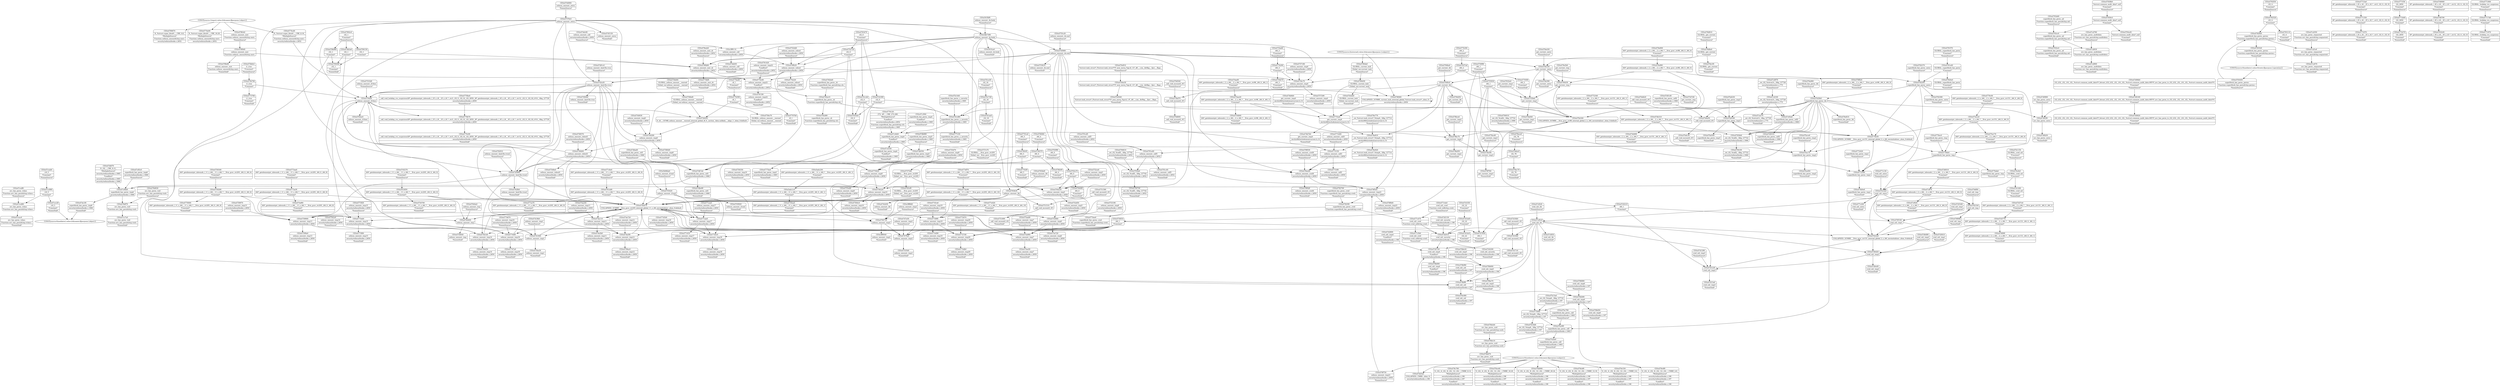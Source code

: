 digraph {
	CE0x478f5e0 [shape=record,shape=Mrecord,label="{CE0x478f5e0|selinux_umount:_tmp21|security/selinux/hooks.c,2650}"]
	CE0x3ff8fd0 [shape=record,shape=Mrecord,label="{CE0x3ff8fd0|selinux_umount:_tmp2|*SummSource*}"]
	CE0x475ba30 [shape=record,shape=Mrecord,label="{CE0x475ba30|selinux_umount:_tmp1|*SummSink*}"]
	CE0x474a5f0 [shape=record,shape=Mrecord,label="{CE0x474a5f0|selinux_umount:_tmp12|security/selinux/hooks.c,2650}"]
	CE0x478ece0 [shape=record,shape=Mrecord,label="{CE0x478ece0|i32_78|*Constant*|*SummSource*}"]
	CE0x475ac00 [shape=record,shape=Mrecord,label="{CE0x475ac00|selinux_umount:_tmp7|security/selinux/hooks.c,2650|*SummSink*}"]
	CE0x479bce0 [shape=record,shape=Mrecord,label="{CE0x479bce0|get_current:_tmp2|*SummSource*}"]
	CE0x4794d50 [shape=record,shape=Mrecord,label="{CE0x4794d50|get_current:_bb|*SummSink*}"]
	CE0x4777c50 [shape=record,shape=Mrecord,label="{CE0x4777c50|superblock_has_perm:_s_security|security/selinux/hooks.c,1865|*SummSink*}"]
	CE0x4791e40 [shape=record,shape=Mrecord,label="{CE0x4791e40|GLOBAL:_superblock_has_perm|*Constant*}"]
	CE0x4770c90 [shape=record,shape=Mrecord,label="{CE0x4770c90|_call_void_lockdep_rcu_suspicious(i8*_getelementptr_inbounds_(_25_x_i8_,_25_x_i8_*_.str3,_i32_0,_i32_0),_i32_2650,_i8*_getelementptr_inbounds_(_45_x_i8_,_45_x_i8_*_.str12,_i32_0,_i32_0))_#10,_!dbg_!27729|security/selinux/hooks.c,2650|*SummSink*}"]
	CE0x47575d0 [shape=record,shape=Mrecord,label="{CE0x47575d0|GLOBAL:___llvm_gcov_ctr205|Global_var:__llvm_gcov_ctr205}"]
	CE0x474a3b0 [shape=record,shape=Mrecord,label="{CE0x474a3b0|selinux_umount:_tmp11|security/selinux/hooks.c,2650|*SummSink*}"]
	CE0x477bed0 [shape=record,shape=Mrecord,label="{CE0x477bed0|i8_1|*Constant*|*SummSource*}"]
	CE0x47cee70 [shape=record,shape=Mrecord,label="{CE0x47cee70|_ret_i32_%retval.0,_!dbg_!27728|security/selinux/avc.c,775|*SummSink*}"]
	CE0x47d1290 [shape=record,shape=Mrecord,label="{CE0x47d1290|cred_sid:_tmp3|*SummSource*}"]
	CE0x4793dd0 [shape=record,shape=Mrecord,label="{CE0x4793dd0|superblock_has_perm:_ad|Function::superblock_has_perm&Arg::ad::|*SummSource*}"]
	"CONST[source:0(mediator),value:2(dynamic)][purpose:{subject}]"
	CE0x4752ca0 [shape=record,shape=Mrecord,label="{CE0x4752ca0|selinux_umount:_tmp5|security/selinux/hooks.c,2650|*SummSource*}"]
	CE0x47524d0 [shape=record,shape=Mrecord,label="{CE0x47524d0|selinux_umount:_tobool|security/selinux/hooks.c,2650|*SummSource*}"]
	CE0x4774c60 [shape=record,shape=Mrecord,label="{CE0x4774c60|selinux_umount:_tmp22|*LoadInst*|security/selinux/hooks.c,2652}"]
	CE0x478e590 [shape=record,shape=Mrecord,label="{CE0x478e590|get_current:_entry|*SummSink*}"]
	CE0x47cd1e0 [shape=record,shape=Mrecord,label="{CE0x47cd1e0|avc_has_perm:_requested|Function::avc_has_perm&Arg::requested::}"]
	CE0x47d2720 [shape=record,shape=Mrecord,label="{CE0x47d2720|cred_sid:_tmp4|*LoadInst*|security/selinux/hooks.c,196}"]
	CE0x501fce0 [shape=record,shape=Mrecord,label="{CE0x501fce0|selinux_umount:_do.body|*SummSink*}"]
	CE0x47621b0 [shape=record,shape=Mrecord,label="{CE0x47621b0|cred_sid:_tmp}"]
	CE0x477dc90 [shape=record,shape=Mrecord,label="{CE0x477dc90|i64*_getelementptr_inbounds_(_11_x_i64_,_11_x_i64_*___llvm_gcov_ctr205,_i64_0,_i64_10)|*Constant*}"]
	CE0x47db680 [shape=record,shape=Mrecord,label="{CE0x47db680|superblock_has_perm:_tmp5|security/selinux/hooks.c,1865|*SummSource*}"]
	CE0x474b6b0 [shape=record,shape=Mrecord,label="{CE0x474b6b0|get_current:_tmp4|./arch/x86/include/asm/current.h,14|*SummSource*}"]
	CE0x4774cd0 [shape=record,shape=Mrecord,label="{CE0x4774cd0|8:_%struct.super_block*,_:_CRE_8,16_|*MultipleSource*|Function::selinux_umount&Arg::mnt::|security/selinux/hooks.c,2652}"]
	CE0x4774670 [shape=record,shape=Mrecord,label="{CE0x4774670|selinux_umount:_tmp16|security/selinux/hooks.c,2650|*SummSource*}"]
	CE0x476e660 [shape=record,shape=Mrecord,label="{CE0x476e660|superblock_has_perm:_bb|*SummSource*}"]
	CE0x478d060 [shape=record,shape=Mrecord,label="{CE0x478d060|0:_i32,_4:_i32,_8:_i32,_12:_i32,_:_CMRE_20,24_|*MultipleSource*|security/selinux/hooks.c,196|security/selinux/hooks.c,197|*LoadInst*|security/selinux/hooks.c,196}"]
	CE0x47cf450 [shape=record,shape=Mrecord,label="{CE0x47cf450|cred_sid:_bb|*SummSink*}"]
	CE0x4790670 [shape=record,shape=Mrecord,label="{CE0x4790670|8:_%struct.super_block*,_:_CRE_0,8_|*MultipleSource*|Function::selinux_umount&Arg::mnt::|security/selinux/hooks.c,2652}"]
	CE0x478f750 [shape=record,shape=Mrecord,label="{CE0x478f750|selinux_umount:_tmp21|security/selinux/hooks.c,2650|*SummSource*}"]
	CE0x47b15a0 [shape=record,shape=Mrecord,label="{CE0x47b15a0|_ret_i32_%tmp6,_!dbg_!27716|security/selinux/hooks.c,197|*SummSource*}"]
	CE0x47632e0 [shape=record,shape=Mrecord,label="{CE0x47632e0|get_current:_tmp1|*SummSource*}"]
	CE0x47ccdf0 [shape=record,shape=Mrecord,label="{CE0x47ccdf0|avc_has_perm:_tclass|Function::avc_has_perm&Arg::tclass::|*SummSource*}"]
	CE0x47701e0 [shape=record,shape=Mrecord,label="{CE0x47701e0|i64_5|*Constant*|*SummSource*}"]
	CE0x475af60 [shape=record,shape=Mrecord,label="{CE0x475af60|i64*_getelementptr_inbounds_(_11_x_i64_,_11_x_i64_*___llvm_gcov_ctr205,_i64_0,_i64_8)|*Constant*|*SummSink*}"]
	CE0x477c8e0 [shape=record,shape=Mrecord,label="{CE0x477c8e0|i64*_getelementptr_inbounds_(_11_x_i64_,_11_x_i64_*___llvm_gcov_ctr205,_i64_0,_i64_9)|*Constant*|*SummSource*}"]
	CE0x474cba0 [shape=record,shape=Mrecord,label="{CE0x474cba0|superblock_has_perm:_call|security/selinux/hooks.c,1863|*SummSink*}"]
	CE0x47c83a0 [shape=record,shape=Mrecord,label="{CE0x47c83a0|superblock_has_perm:_call2|security/selinux/hooks.c,1866}"]
	CE0x4771350 [shape=record,shape=Mrecord,label="{CE0x4771350|i8*_getelementptr_inbounds_(_25_x_i8_,_25_x_i8_*_.str3,_i32_0,_i32_0)|*Constant*}"]
	CE0x47d2200 [shape=record,shape=Mrecord,label="{CE0x47d2200|cred_sid:_security|security/selinux/hooks.c,196|*SummSink*}"]
	CE0x501fd50 [shape=record,shape=Mrecord,label="{CE0x501fd50|i64*_getelementptr_inbounds_(_11_x_i64_,_11_x_i64_*___llvm_gcov_ctr205,_i64_0,_i64_0)|*Constant*}"]
	CE0x477b300 [shape=record,shape=Mrecord,label="{CE0x477b300|i64_2|*Constant*|*SummSource*}"]
	CE0x47902c0 [shape=record,shape=Mrecord,label="{CE0x47902c0|i32_1|*Constant*|*SummSource*}"]
	CE0x4750ea0 [shape=record,shape=Mrecord,label="{CE0x4750ea0|i64*_getelementptr_inbounds_(_11_x_i64_,_11_x_i64_*___llvm_gcov_ctr205,_i64_0,_i64_1)|*Constant*|*SummSink*}"]
	CE0x474b310 [shape=record,shape=Mrecord,label="{CE0x474b310|i64*_getelementptr_inbounds_(_2_x_i64_,_2_x_i64_*___llvm_gcov_ctr151,_i64_0,_i64_1)|*Constant*}"]
	CE0x4753060 [shape=record,shape=Mrecord,label="{CE0x4753060|selinux_umount:_tmp6|security/selinux/hooks.c,2650}"]
	CE0x478f460 [shape=record,shape=Mrecord,label="{CE0x478f460|COLLAPSED:_GCMRE_current_task_external_global_%struct.task_struct*:_elem_0::|security/selinux/hooks.c,2650}"]
	CE0x47915f0 [shape=record,shape=Mrecord,label="{CE0x47915f0|selinux_umount:_tmp22|*LoadInst*|security/selinux/hooks.c,2652|*SummSink*}"]
	CE0x4744290 [shape=record,shape=Mrecord,label="{CE0x4744290|selinux_umount:_tmp8|security/selinux/hooks.c,2650}"]
	CE0x47bdc30 [shape=record,shape=Mrecord,label="{CE0x47bdc30|_call_void_mcount()_#3|*SummSink*}"]
	CE0x4757e70 [shape=record,shape=Mrecord,label="{CE0x4757e70|GLOBAL:___llvm_gcov_ctr205|Global_var:__llvm_gcov_ctr205|*SummSource*}"]
	CE0x5b98da0 [shape=record,shape=Mrecord,label="{CE0x5b98da0|selinux_umount:_if.end|*SummSource*}"]
	CE0x47936c0 [shape=record,shape=Mrecord,label="{CE0x47936c0|%struct.common_audit_data*_null|*Constant*}"]
	CE0x474dd30 [shape=record,shape=Mrecord,label="{CE0x474dd30|selinux_umount:_call|security/selinux/hooks.c,2650|*SummSink*}"]
	CE0x4762fb0 [shape=record,shape=Mrecord,label="{CE0x4762fb0|selinux_umount:_land.lhs.true2|*SummSink*}"]
	CE0x4764400 [shape=record,shape=Mrecord,label="{CE0x4764400|selinux_umount:_tmp}"]
	CE0x47d1640 [shape=record,shape=Mrecord,label="{CE0x47d1640|_call_void_mcount()_#3}"]
	CE0x475bd70 [shape=record,shape=Mrecord,label="{CE0x475bd70|_call_void_mcount()_#3}"]
	CE0x47bc6f0 [shape=record,shape=Mrecord,label="{CE0x47bc6f0|superblock_has_perm:_call|security/selinux/hooks.c,1863}"]
	CE0x4791c40 [shape=record,shape=Mrecord,label="{CE0x4791c40|selinux_umount:_call5|security/selinux/hooks.c,2652|*SummSink*}"]
	CE0x47635a0 [shape=record,shape=Mrecord,label="{CE0x47635a0|i32_0|*Constant*|*SummSink*}"]
	CE0x477c130 [shape=record,shape=Mrecord,label="{CE0x477c130|cred_sid:_entry|*SummSource*}"]
	CE0x477c240 [shape=record,shape=Mrecord,label="{CE0x477c240|cred_sid:_entry|*SummSink*}"]
	CE0x47548e0 [shape=record,shape=Mrecord,label="{CE0x47548e0|selinux_umount:_tobool1|security/selinux/hooks.c,2650|*SummSink*}"]
	CE0x47d0820 [shape=record,shape=Mrecord,label="{CE0x47d0820|i32_(i32,_i32,_i16,_i32,_%struct.common_audit_data*)*_bitcast_(i32_(i32,_i32,_i16,_i32,_%struct.common_audit_data.495*)*_avc_has_perm_to_i32_(i32,_i32,_i16,_i32,_%struct.common_audit_data*)*)|*Constant*|*SummSink*}"]
	CE0x4756d00 [shape=record,shape=Mrecord,label="{CE0x4756d00|GLOBAL:_selinux_umount.__warned|Global_var:selinux_umount.__warned|*SummSource*}"]
	CE0x4793110 [shape=record,shape=Mrecord,label="{CE0x4793110|i32_4|*Constant*|*SummSink*}"]
	CE0x476fcf0 [shape=record,shape=Mrecord,label="{CE0x476fcf0|i64_5|*Constant*}"]
	CE0x477b590 [shape=record,shape=Mrecord,label="{CE0x477b590|i8_1|*Constant*}"]
	CE0x475b450 [shape=record,shape=Mrecord,label="{CE0x475b450|selinux_umount:_tmp14|security/selinux/hooks.c,2650|*SummSink*}"]
	CE0x478d810 [shape=record,shape=Mrecord,label="{CE0x478d810|GLOBAL:_get_current|*Constant*|*SummSource*}"]
	CE0x4792520 [shape=record,shape=Mrecord,label="{CE0x4792520|i32_4|*Constant*}"]
	CE0x4762220 [shape=record,shape=Mrecord,label="{CE0x4762220|COLLAPSED:_GCMRE___llvm_gcov_ctr131_internal_global_2_x_i64_zeroinitializer:_elem_0:default:}"]
	CE0x47d1f30 [shape=record,shape=Mrecord,label="{CE0x47d1f30|i32_22|*Constant*|*SummSource*}"]
	CE0x47580d0 [shape=record,shape=Mrecord,label="{CE0x47580d0|selinux_umount:_tmp8|security/selinux/hooks.c,2650|*SummSink*}"]
	CE0x47938b0 [shape=record,shape=Mrecord,label="{CE0x47938b0|%struct.common_audit_data*_null|*Constant*|*SummSource*}"]
	CE0x4793520 [shape=record,shape=Mrecord,label="{CE0x4793520|superblock_has_perm:_perms|Function::superblock_has_perm&Arg::perms::|*SummSink*}"]
	CE0x5db7380 [shape=record,shape=Mrecord,label="{CE0x5db7380|selinux_umount:_do.body}"]
	CE0x478fb80 [shape=record,shape=Mrecord,label="{CE0x478fb80|selinux_umount:_mnt|Function::selinux_umount&Arg::mnt::}"]
	CE0x47dbe90 [shape=record,shape=Mrecord,label="{CE0x47dbe90|superblock_has_perm:_sid1|security/selinux/hooks.c,1866|*SummSink*}"]
	CE0x47cd900 [shape=record,shape=Mrecord,label="{CE0x47cd900|avc_has_perm:_auditdata|Function::avc_has_perm&Arg::auditdata::|*SummSink*}"]
	CE0x4756bd0 [shape=record,shape=Mrecord,label="{CE0x4756bd0|GLOBAL:_selinux_umount.__warned|Global_var:selinux_umount.__warned}"]
	CE0x47d0160 [shape=record,shape=Mrecord,label="{CE0x47d0160|i32_(i32,_i32,_i16,_i32,_%struct.common_audit_data*)*_bitcast_(i32_(i32,_i32,_i16,_i32,_%struct.common_audit_data.495*)*_avc_has_perm_to_i32_(i32,_i32,_i16,_i32,_%struct.common_audit_data*)*)|*Constant*}"]
	CE0x4764470 [shape=record,shape=Mrecord,label="{CE0x4764470|COLLAPSED:_GCMRE___llvm_gcov_ctr205_internal_global_11_x_i64_zeroinitializer:_elem_0:default:}"]
	CE0x478bff0 [shape=record,shape=Mrecord,label="{CE0x478bff0|cred_sid:_sid|security/selinux/hooks.c,197}"]
	CE0x475a1e0 [shape=record,shape=Mrecord,label="{CE0x475a1e0|i64*_getelementptr_inbounds_(_2_x_i64_,_2_x_i64_*___llvm_gcov_ctr151,_i64_0,_i64_0)|*Constant*}"]
	CE0x478b800 [shape=record,shape=Mrecord,label="{CE0x478b800|cred_sid:_tmp5|security/selinux/hooks.c,196}"]
	CE0x47b16d0 [shape=record,shape=Mrecord,label="{CE0x47b16d0|_ret_i32_%tmp6,_!dbg_!27716|security/selinux/hooks.c,197|*SummSink*}"]
	CE0x477d3c0 [shape=record,shape=Mrecord,label="{CE0x477d3c0|selinux_umount:_tmp18|security/selinux/hooks.c,2650}"]
	CE0x478e920 [shape=record,shape=Mrecord,label="{CE0x478e920|_ret_%struct.task_struct*_%tmp4,_!dbg_!27714|./arch/x86/include/asm/current.h,14|*SummSink*}"]
	CE0x4794610 [shape=record,shape=Mrecord,label="{CE0x4794610|_ret_i32_%call5,_!dbg_!27742|security/selinux/hooks.c,2652|*SummSource*}"]
	CE0x4771b00 [shape=record,shape=Mrecord,label="{CE0x4771b00|i32_2650|*Constant*}"]
	CE0x4794430 [shape=record,shape=Mrecord,label="{CE0x4794430|get_current:_tmp}"]
	CE0x4757290 [shape=record,shape=Mrecord,label="{CE0x4757290|selinux_umount:_tmp4|security/selinux/hooks.c,2650|*SummSink*}"]
	CE0x4796890 [shape=record,shape=Mrecord,label="{CE0x4796890|cred_sid:_tmp6|security/selinux/hooks.c,197|*SummSource*}"]
	CE0x47cd100 [shape=record,shape=Mrecord,label="{CE0x47cd100|_ret_i32_%retval.0,_!dbg_!27728|security/selinux/avc.c,775}"]
	CE0x47b1cb0 [shape=record,shape=Mrecord,label="{CE0x47b1cb0|i32_0|*Constant*}"]
	CE0x478dd70 [shape=record,shape=Mrecord,label="{CE0x478dd70|avc_has_perm:_ssid|Function::avc_has_perm&Arg::ssid::|*SummSink*}"]
	CE0x47cc980 [shape=record,shape=Mrecord,label="{CE0x47cc980|i16_5|*Constant*}"]
	CE0x4761dd0 [shape=record,shape=Mrecord,label="{CE0x4761dd0|i64*_getelementptr_inbounds_(_11_x_i64_,_11_x_i64_*___llvm_gcov_ctr205,_i64_0,_i64_9)|*Constant*}"]
	CE0x47c85c0 [shape=record,shape=Mrecord,label="{CE0x47c85c0|superblock_has_perm:_tmp6|security/selinux/hooks.c,1866|*SummSource*}"]
	CE0x4762f10 [shape=record,shape=Mrecord,label="{CE0x4762f10|selinux_umount:_land.lhs.true2|*SummSource*}"]
	CE0x4773f90 [shape=record,shape=Mrecord,label="{CE0x4773f90|selinux_umount:_tmp15|security/selinux/hooks.c,2650|*SummSink*}"]
	CE0x3ff9040 [shape=record,shape=Mrecord,label="{CE0x3ff9040|selinux_umount:_tmp2|*SummSink*}"]
	CE0x477e090 [shape=record,shape=Mrecord,label="{CE0x477e090|selinux_umount:_tmp19|security/selinux/hooks.c,2650|*SummSink*}"]
	CE0x4772340 [shape=record,shape=Mrecord,label="{CE0x4772340|i64*_getelementptr_inbounds_(_2_x_i64_,_2_x_i64_*___llvm_gcov_ctr151,_i64_0,_i64_1)|*Constant*|*SummSource*}"]
	CE0x4790b60 [shape=record,shape=Mrecord,label="{CE0x4790b60|selinux_umount:_mnt_sb|security/selinux/hooks.c,2652}"]
	CE0x474a240 [shape=record,shape=Mrecord,label="{CE0x474a240|selinux_umount:_tmp11|security/selinux/hooks.c,2650|*SummSource*}"]
	CE0x47bc790 [shape=record,shape=Mrecord,label="{CE0x47bc790|superblock_has_perm:_call|security/selinux/hooks.c,1863|*SummSource*}"]
	CE0x478bb30 [shape=record,shape=Mrecord,label="{CE0x478bb30|cred_sid:_tmp5|security/selinux/hooks.c,196|*SummSource*}"]
	CE0x4745270 [shape=record,shape=Mrecord,label="{CE0x4745270|i64*_getelementptr_inbounds_(_11_x_i64_,_11_x_i64_*___llvm_gcov_ctr205,_i64_0,_i64_0)|*Constant*|*SummSource*}"]
	CE0x474b7b0 [shape=record,shape=Mrecord,label="{CE0x474b7b0|get_current:_tmp4|./arch/x86/include/asm/current.h,14|*SummSink*}"]
	CE0x478e1f0 [shape=record,shape=Mrecord,label="{CE0x478e1f0|GLOBAL:_get_current|*Constant*|*SummSink*}"]
	CE0x479d540 [shape=record,shape=Mrecord,label="{CE0x479d540|_call_void_mcount()_#3|*SummSource*}"]
	CE0x47db3e0 [shape=record,shape=Mrecord,label="{CE0x47db3e0|i32_1|*Constant*}"]
	CE0x474ae20 [shape=record,shape=Mrecord,label="{CE0x474ae20|i64*_getelementptr_inbounds_(_2_x_i64_,_2_x_i64_*___llvm_gcov_ctr98,_i64_0,_i64_1)|*Constant*}"]
	CE0x478d280 [shape=record,shape=Mrecord,label="{CE0x478d280|cred_sid:_tmp6|security/selinux/hooks.c,197}"]
	CE0x476fd60 [shape=record,shape=Mrecord,label="{CE0x476fd60|i64_4|*Constant*|*SummSource*}"]
	CE0x47c3d20 [shape=record,shape=Mrecord,label="{CE0x47c3d20|superblock_has_perm:_tmp4|*LoadInst*|security/selinux/hooks.c,1865}"]
	CE0x478b960 [shape=record,shape=Mrecord,label="{CE0x478b960|i32_1|*Constant*}"]
	CE0x47702f0 [shape=record,shape=Mrecord,label="{CE0x47702f0|i64_5|*Constant*|*SummSink*}"]
	CE0x4745150 [shape=record,shape=Mrecord,label="{CE0x4745150|selinux_umount:_entry|*SummSink*}"]
	CE0x4793cc0 [shape=record,shape=Mrecord,label="{CE0x4793cc0|superblock_has_perm:_ad|Function::superblock_has_perm&Arg::ad::}"]
	CE0x4755420 [shape=record,shape=Mrecord,label="{CE0x4755420|selinux_umount:_if.end}"]
	CE0x4758570 [shape=record,shape=Mrecord,label="{CE0x4758570|selinux_umount:_tobool1|security/selinux/hooks.c,2650|*SummSource*}"]
	CE0x475b1b0 [shape=record,shape=Mrecord,label="{CE0x475b1b0|selinux_umount:_tmp14|security/selinux/hooks.c,2650}"]
	CE0x4754840 [shape=record,shape=Mrecord,label="{CE0x4754840|i64*_getelementptr_inbounds_(_2_x_i64_,_2_x_i64_*___llvm_gcov_ctr98,_i64_0,_i64_1)|*Constant*|*SummSink*}"]
	CE0x4793a30 [shape=record,shape=Mrecord,label="{CE0x4793a30|%struct.common_audit_data*_null|*Constant*|*SummSink*}"]
	CE0x4792f30 [shape=record,shape=Mrecord,label="{CE0x4792f30|i32_4|*Constant*|*SummSource*}"]
	CE0x4756350 [shape=record,shape=Mrecord,label="{CE0x4756350|selinux_umount:_tmp10|security/selinux/hooks.c,2650|*SummSource*}"]
	CE0x477d1a0 [shape=record,shape=Mrecord,label="{CE0x477d1a0|selinux_umount:_tmp19|security/selinux/hooks.c,2650|*SummSource*}"]
	CE0x475a720 [shape=record,shape=Mrecord,label="{CE0x475a720|selinux_umount:_tmp6|security/selinux/hooks.c,2650|*SummSink*}"]
	CE0x47705f0 [shape=record,shape=Mrecord,label="{CE0x47705f0|i64_2|*Constant*|*SummSink*}"]
	CE0x47cc7e0 [shape=record,shape=Mrecord,label="{CE0x47cc7e0|avc_has_perm:_tsid|Function::avc_has_perm&Arg::tsid::|*SummSink*}"]
	CE0x4753540 [shape=record,shape=Mrecord,label="{CE0x4753540|selinux_umount:_tmp3|*SummSink*}"]
	CE0x4773aa0 [shape=record,shape=Mrecord,label="{CE0x4773aa0|i64*_getelementptr_inbounds_(_11_x_i64_,_11_x_i64_*___llvm_gcov_ctr205,_i64_0,_i64_8)|*Constant*|*SummSource*}"]
	CE0x4744630 [shape=record,shape=Mrecord,label="{CE0x4744630|selinux_umount:_tmp8|security/selinux/hooks.c,2650|*SummSource*}"]
	CE0x47b1150 [shape=record,shape=Mrecord,label="{CE0x47b1150|GLOBAL:_cred_sid|*Constant*|*SummSource*}"]
	CE0x4794010 [shape=record,shape=Mrecord,label="{CE0x4794010|_ret_i32_%call2,_!dbg_!27722|security/selinux/hooks.c,1866|*SummSource*}"]
	CE0x47d1220 [shape=record,shape=Mrecord,label="{CE0x47d1220|cred_sid:_tmp3}"]
	CE0x47b1a50 [shape=record,shape=Mrecord,label="{CE0x47b1a50|i32_16|*Constant*|*SummSource*}"]
	CE0x475b790 [shape=record,shape=Mrecord,label="{CE0x475b790|i1_true|*Constant*}"]
	CE0x477cea0 [shape=record,shape=Mrecord,label="{CE0x477cea0|selinux_umount:_tmp17|security/selinux/hooks.c,2650|*SummSource*}"]
	CE0x4744450 [shape=record,shape=Mrecord,label="{CE0x4744450|0:_i8,_:_GCMR_selinux_umount.__warned_internal_global_i8_0,_section_.data.unlikely_,_align_1:_elem_0:default:}"]
	CE0x477df70 [shape=record,shape=Mrecord,label="{CE0x477df70|i64*_getelementptr_inbounds_(_11_x_i64_,_11_x_i64_*___llvm_gcov_ctr205,_i64_0,_i64_10)|*Constant*|*SummSource*}"]
	CE0x479bd50 [shape=record,shape=Mrecord,label="{CE0x479bd50|get_current:_tmp2|*SummSink*}"]
	CE0x4793bb0 [shape=record,shape=Mrecord,label="{CE0x4793bb0|_ret_i32_%call2,_!dbg_!27722|security/selinux/hooks.c,1866}"]
	CE0x47c3f40 [shape=record,shape=Mrecord,label="{CE0x47c3f40|superblock_has_perm:_tmp4|*LoadInst*|security/selinux/hooks.c,1865|*SummSource*}"]
	"CONST[source:0(mediator),value:0(static)][purpose:{operation}]"
	CE0x47d03f0 [shape=record,shape=Mrecord,label="{CE0x47d03f0|avc_has_perm:_entry}"]
	CE0x478cbf0 [shape=record,shape=Mrecord,label="{CE0x478cbf0|0:_i32,_4:_i32,_8:_i32,_12:_i32,_:_CMRE_12,16_|*MultipleSource*|security/selinux/hooks.c,196|security/selinux/hooks.c,197|*LoadInst*|security/selinux/hooks.c,196}"]
	CE0x47ccab0 [shape=record,shape=Mrecord,label="{CE0x47ccab0|i16_5|*Constant*|*SummSource*}"]
	CE0x478e770 [shape=record,shape=Mrecord,label="{CE0x478e770|_ret_%struct.task_struct*_%tmp4,_!dbg_!27714|./arch/x86/include/asm/current.h,14|*SummSource*}"]
	CE0x47cc670 [shape=record,shape=Mrecord,label="{CE0x47cc670|avc_has_perm:_requested|Function::avc_has_perm&Arg::requested::|*SummSink*}"]
	CE0x4763f80 [shape=record,shape=Mrecord,label="{CE0x4763f80|i64_0|*Constant*|*SummSource*}"]
	CE0x4753190 [shape=record,shape=Mrecord,label="{CE0x4753190|selinux_umount:_tmp6|security/selinux/hooks.c,2650|*SummSource*}"]
	CE0x4755e80 [shape=record,shape=Mrecord,label="{CE0x4755e80|selinux_umount:_tmp9|security/selinux/hooks.c,2650|*SummSink*}"]
	CE0x4792a10 [shape=record,shape=Mrecord,label="{CE0x4792a10|superblock_has_perm:_sb|Function::superblock_has_perm&Arg::sb::}"]
	CE0x47644e0 [shape=record,shape=Mrecord,label="{CE0x47644e0|selinux_umount:_tmp|*SummSource*}"]
	CE0x4779ec0 [shape=record,shape=Mrecord,label="{CE0x4779ec0|superblock_has_perm:_tmp|*SummSource*}"]
	CE0x474d490 [shape=record,shape=Mrecord,label="{CE0x474d490|i64*_getelementptr_inbounds_(_2_x_i64_,_2_x_i64_*___llvm_gcov_ctr151,_i64_0,_i64_1)|*Constant*|*SummSink*}"]
	CE0x4790150 [shape=record,shape=Mrecord,label="{CE0x4790150|i32_1|*Constant*}"]
	CE0x4794be0 [shape=record,shape=Mrecord,label="{CE0x4794be0|get_current:_bb|*SummSource*}"]
	CE0x47dbf70 [shape=record,shape=Mrecord,label="{CE0x47dbf70|8:_i32,_:_CRE_8,12_|*MultipleSource*|security/selinux/hooks.c,1865|*LoadInst*|security/selinux/hooks.c,1865|security/selinux/hooks.c,1866}"]
	CE0x4751510 [shape=record,shape=Mrecord,label="{CE0x4751510|_call_void_mcount()_#3}"]
	CE0x4754c70 [shape=record,shape=Mrecord,label="{CE0x4754c70|selinux_umount:_tmp4|security/selinux/hooks.c,2650}"]
	CE0x479f820 [shape=record,shape=Mrecord,label="{CE0x479f820|i64*_getelementptr_inbounds_(_2_x_i64_,_2_x_i64_*___llvm_gcov_ctr98,_i64_0,_i64_0)|*Constant*|*SummSink*}"]
	CE0x4756e70 [shape=record,shape=Mrecord,label="{CE0x4756e70|GLOBAL:_selinux_umount.__warned|Global_var:selinux_umount.__warned|*SummSink*}"]
	CE0x47b4e30 [shape=record,shape=Mrecord,label="{CE0x47b4e30|%struct.task_struct*_(%struct.task_struct**)*_asm_movq_%gs:$_1:P_,$0_,_r,im,_dirflag_,_fpsr_,_flags_}"]
	CE0x47bd230 [shape=record,shape=Mrecord,label="{CE0x47bd230|superblock_has_perm:_tmp3|*SummSource*}"]
	CE0x4763ac0 [shape=record,shape=Mrecord,label="{CE0x4763ac0|selinux_umount:_if.then|*SummSink*}"]
	CE0x4792bd0 [shape=record,shape=Mrecord,label="{CE0x4792bd0|superblock_has_perm:_sb|Function::superblock_has_perm&Arg::sb::|*SummSource*}"]
	CE0x47b4d40 [shape=record,shape=Mrecord,label="{CE0x47b4d40|GLOBAL:_current_task|Global_var:current_task|*SummSink*}"]
	CE0x477d9f0 [shape=record,shape=Mrecord,label="{CE0x477d9f0|selinux_umount:_tmp19|security/selinux/hooks.c,2650}"]
	CE0x47d33d0 [shape=record,shape=Mrecord,label="{CE0x47d33d0|cred_sid:_tmp1|*SummSource*}"]
	CE0x4772420 [shape=record,shape=Mrecord,label="{CE0x4772420|superblock_has_perm:_tmp1|*SummSource*}"]
	CE0x477d540 [shape=record,shape=Mrecord,label="{CE0x477d540|selinux_umount:_tmp18|security/selinux/hooks.c,2650|*SummSource*}"]
	CE0x47d2800 [shape=record,shape=Mrecord,label="{CE0x47d2800|cred_sid:_tmp4|*LoadInst*|security/selinux/hooks.c,196|*SummSource*}"]
	CE0x4748790 [shape=record,shape=Mrecord,label="{CE0x4748790|i8*_getelementptr_inbounds_(_45_x_i8_,_45_x_i8_*_.str12,_i32_0,_i32_0)|*Constant*}"]
	CE0x477c470 [shape=record,shape=Mrecord,label="{CE0x477c470|cred_sid:_cred|Function::cred_sid&Arg::cred::}"]
	CE0x3ff9110 [shape=record,shape=Mrecord,label="{CE0x3ff9110|selinux_umount:_call|security/selinux/hooks.c,2650}"]
	CE0x47d1dc0 [shape=record,shape=Mrecord,label="{CE0x47d1dc0|i32_22|*Constant*|*SummSink*}"]
	CE0x4758ec0 [shape=record,shape=Mrecord,label="{CE0x4758ec0|selinux_umount:_tmp12|security/selinux/hooks.c,2650|*SummSink*}"]
	CE0x477bda0 [shape=record,shape=Mrecord,label="{CE0x477bda0|superblock_has_perm:_tmp|*SummSink*}"]
	CE0x474a720 [shape=record,shape=Mrecord,label="{CE0x474a720|selinux_umount:_tmp12|security/selinux/hooks.c,2650|*SummSource*}"]
	CE0x47d17c0 [shape=record,shape=Mrecord,label="{CE0x47d17c0|_call_void_mcount()_#3|*SummSink*}"]
	CE0x47533d0 [shape=record,shape=Mrecord,label="{CE0x47533d0|selinux_umount:_if.then|*SummSource*}"]
	CE0x476fb20 [shape=record,shape=Mrecord,label="{CE0x476fb20|selinux_umount:_tobool|security/selinux/hooks.c,2650}"]
	CE0x474b0e0 [shape=record,shape=Mrecord,label="{CE0x474b0e0|superblock_has_perm:_tmp1|*SummSink*}"]
	CE0x4744900 [shape=record,shape=Mrecord,label="{CE0x4744900|selinux_umount:_entry|*SummSource*}"]
	CE0x4792d80 [shape=record,shape=Mrecord,label="{CE0x4792d80|superblock_has_perm:_sb|Function::superblock_has_perm&Arg::sb::|*SummSink*}"]
	CE0x47d1090 [shape=record,shape=Mrecord,label="{CE0x47d1090|i32_0|*Constant*}"]
	CE0x479f760 [shape=record,shape=Mrecord,label="{CE0x479f760|get_current:_tmp3|*SummSink*}"]
	CE0x478bf80 [shape=record,shape=Mrecord,label="{CE0x478bf80|cred_sid:_sid|security/selinux/hooks.c,197|*SummSource*}"]
	CE0x47bdb20 [shape=record,shape=Mrecord,label="{CE0x47bdb20|_call_void_mcount()_#3|*SummSource*}"]
	CE0x47b1ae0 [shape=record,shape=Mrecord,label="{CE0x47b1ae0|i32_16|*Constant*|*SummSink*}"]
	CE0x477cae0 [shape=record,shape=Mrecord,label="{CE0x477cae0|selinux_umount:_tmp17|security/selinux/hooks.c,2650}"]
	CE0x4763e70 [shape=record,shape=Mrecord,label="{CE0x4763e70|i64_0|*Constant*}"]
	CE0x4752720 [shape=record,shape=Mrecord,label="{CE0x4752720|i32_0|*Constant*}"]
	CE0x479a640 [shape=record,shape=Mrecord,label="{CE0x479a640|get_current:_tmp1|*SummSink*}"]
	CE0x4755610 [shape=record,shape=Mrecord,label="{CE0x4755610|selinux_umount:_do.end|*SummSink*}"]
	CE0x4793450 [shape=record,shape=Mrecord,label="{CE0x4793450|superblock_has_perm:_perms|Function::superblock_has_perm&Arg::perms::|*SummSource*}"]
	CE0x478df70 [shape=record,shape=Mrecord,label="{CE0x478df70|avc_has_perm:_tsid|Function::avc_has_perm&Arg::tsid::}"]
	"CONST[source:0(mediator),value:2(dynamic)][purpose:{object}]"
	CE0x476f0f0 [shape=record,shape=Mrecord,label="{CE0x476f0f0|i64*_getelementptr_inbounds_(_2_x_i64_,_2_x_i64_*___llvm_gcov_ctr131,_i64_0,_i64_1)|*Constant*|*SummSink*}"]
	CE0x47578c0 [shape=record,shape=Mrecord,label="{CE0x47578c0|selinux_umount:_entry}"]
	CE0x4755c20 [shape=record,shape=Mrecord,label="{CE0x4755c20|selinux_umount:_do.end|*SummSource*}"]
	CE0x4754ef0 [shape=record,shape=Mrecord,label="{CE0x4754ef0|selinux_umount:_if.then}"]
	CE0x4759900 [shape=record,shape=Mrecord,label="{CE0x4759900|selinux_umount:_tmp13|security/selinux/hooks.c,2650}"]
	CE0x47d0010 [shape=record,shape=Mrecord,label="{CE0x47d0010|i64*_getelementptr_inbounds_(_2_x_i64_,_2_x_i64_*___llvm_gcov_ctr131,_i64_0,_i64_0)|*Constant*|*SummSource*}"]
	CE0x47d1bd0 [shape=record,shape=Mrecord,label="{CE0x47d1bd0|i32_22|*Constant*}"]
	CE0x4761b30 [shape=record,shape=Mrecord,label="{CE0x4761b30|i8*_getelementptr_inbounds_(_45_x_i8_,_45_x_i8_*_.str12,_i32_0,_i32_0)|*Constant*|*SummSink*}"]
	CE0x4770be0 [shape=record,shape=Mrecord,label="{CE0x4770be0|_call_void_lockdep_rcu_suspicious(i8*_getelementptr_inbounds_(_25_x_i8_,_25_x_i8_*_.str3,_i32_0,_i32_0),_i32_2650,_i8*_getelementptr_inbounds_(_45_x_i8_,_45_x_i8_*_.str12,_i32_0,_i32_0))_#10,_!dbg_!27729|security/selinux/hooks.c,2650|*SummSource*}"]
	CE0x4764730 [shape=record,shape=Mrecord,label="{CE0x4764730|selinux_umount:_tmp2}"]
	CE0x47419b0 [shape=record,shape=Mrecord,label="{CE0x47419b0|selinux_umount:_tmp1|*SummSource*}"]
	CE0x5adc230 [shape=record,shape=Mrecord,label="{CE0x5adc230|i64*_getelementptr_inbounds_(_11_x_i64_,_11_x_i64_*___llvm_gcov_ctr205,_i64_0,_i64_1)|*Constant*|*SummSource*}"]
	CE0x47733f0 [shape=record,shape=Mrecord,label="{CE0x47733f0|selinux_umount:_call3|security/selinux/hooks.c,2650|*SummSink*}"]
	CE0x478e430 [shape=record,shape=Mrecord,label="{CE0x478e430|get_current:_entry|*SummSource*}"]
	CE0x476e810 [shape=record,shape=Mrecord,label="{CE0x476e810|superblock_has_perm:_bb|*SummSink*}"]
	CE0x47932c0 [shape=record,shape=Mrecord,label="{CE0x47932c0|superblock_has_perm:_ad|Function::superblock_has_perm&Arg::ad::|*SummSink*}"]
	CE0x47cd630 [shape=record,shape=Mrecord,label="{CE0x47cd630|avc_has_perm:_auditdata|Function::avc_has_perm&Arg::auditdata::}"]
	CE0x4770000 [shape=record,shape=Mrecord,label="{CE0x4770000|i64*_getelementptr_inbounds_(_11_x_i64_,_11_x_i64_*___llvm_gcov_ctr205,_i64_0,_i64_6)|*Constant*|*SummSink*}"]
	CE0x47bda50 [shape=record,shape=Mrecord,label="{CE0x47bda50|_call_void_mcount()_#3}"]
	CE0x4754a60 [shape=record,shape=Mrecord,label="{CE0x4754a60|i64_3|*Constant*|*SummSource*}"]
	CE0x4741940 [shape=record,shape=Mrecord,label="{CE0x4741940|selinux_umount:_tmp1}"]
	CE0x4773a30 [shape=record,shape=Mrecord,label="{CE0x4773a30|i64*_getelementptr_inbounds_(_11_x_i64_,_11_x_i64_*___llvm_gcov_ctr205,_i64_0,_i64_8)|*Constant*}"]
	CE0x478fe80 [shape=record,shape=Mrecord,label="{CE0x478fe80|selinux_umount:_mnt|Function::selinux_umount&Arg::mnt::|*SummSink*}"]
	CE0x4754640 [shape=record,shape=Mrecord,label="{CE0x4754640|selinux_umount:_tmp|*SummSink*}"]
	CE0x47949c0 [shape=record,shape=Mrecord,label="{CE0x47949c0|get_current:_bb}"]
	CE0x478c6f0 [shape=record,shape=Mrecord,label="{CE0x478c6f0|0:_i32,_4:_i32,_8:_i32,_12:_i32,_:_CMRE_4,8_|*MultipleSource*|security/selinux/hooks.c,196|security/selinux/hooks.c,197|*LoadInst*|security/selinux/hooks.c,196}"]
	CE0x475a960 [shape=record,shape=Mrecord,label="{CE0x475a960|selinux_umount:_tmp7|security/selinux/hooks.c,2650}"]
	CE0x47b1260 [shape=record,shape=Mrecord,label="{CE0x47b1260|GLOBAL:_cred_sid|*Constant*|*SummSink*}"]
	CE0x478b690 [shape=record,shape=Mrecord,label="{CE0x478b690|cred_sid:_tmp4|*LoadInst*|security/selinux/hooks.c,196|*SummSink*}"]
	CE0x4793fa0 [shape=record,shape=Mrecord,label="{CE0x4793fa0|_ret_i32_%call5,_!dbg_!27742|security/selinux/hooks.c,2652}"]
	CE0x477b220 [shape=record,shape=Mrecord,label="{CE0x477b220|selinux_umount:_tobool|security/selinux/hooks.c,2650|*SummSink*}"]
	CE0x47492b0 [shape=record,shape=Mrecord,label="{CE0x47492b0|selinux_umount:_land.lhs.true|*SummSink*}"]
	CE0x47c4160 [shape=record,shape=Mrecord,label="{CE0x47c4160|superblock_has_perm:_tmp4|*LoadInst*|security/selinux/hooks.c,1865|*SummSink*}"]
	CE0x4757180 [shape=record,shape=Mrecord,label="{CE0x4757180|selinux_umount:_tmp4|security/selinux/hooks.c,2650|*SummSource*}"]
	CE0x479e540 [shape=record,shape=Mrecord,label="{CE0x479e540|COLLAPSED:_GCMRE___llvm_gcov_ctr98_internal_global_2_x_i64_zeroinitializer:_elem_0:default:}"]
	CE0x4772270 [shape=record,shape=Mrecord,label="{CE0x4772270|i32_2650|*Constant*|*SummSink*}"]
	CE0x47d0310 [shape=record,shape=Mrecord,label="{CE0x47d0310|superblock_has_perm:_call2|security/selinux/hooks.c,1866|*SummSink*}"]
	"CONST[source:2(external),value:2(dynamic)][purpose:{subject}]"
	CE0x478c530 [shape=record,shape=Mrecord,label="{CE0x478c530|0:_i32,_4:_i32,_8:_i32,_12:_i32,_:_CMRE_0,4_|*MultipleSource*|security/selinux/hooks.c,196|security/selinux/hooks.c,197|*LoadInst*|security/selinux/hooks.c,196}"]
	CE0x4771670 [shape=record,shape=Mrecord,label="{CE0x4771670|i8*_getelementptr_inbounds_(_25_x_i8_,_25_x_i8_*_.str3,_i32_0,_i32_0)|*Constant*|*SummSink*}"]
	CE0x4755930 [shape=record,shape=Mrecord,label="{CE0x4755930|i64_1|*Constant*}"]
	CE0x47bcfe0 [shape=record,shape=Mrecord,label="{CE0x47bcfe0|GLOBAL:_cred_sid|*Constant*}"]
	CE0x4773280 [shape=record,shape=Mrecord,label="{CE0x4773280|selinux_umount:_call3|security/selinux/hooks.c,2650|*SummSource*}"]
	CE0x47d06b0 [shape=record,shape=Mrecord,label="{CE0x47d06b0|i32_(i32,_i32,_i16,_i32,_%struct.common_audit_data*)*_bitcast_(i32_(i32,_i32,_i16,_i32,_%struct.common_audit_data.495*)*_avc_has_perm_to_i32_(i32,_i32,_i16,_i32,_%struct.common_audit_data*)*)|*Constant*|*SummSource*}"]
	CE0x47b1440 [shape=record,shape=Mrecord,label="{CE0x47b1440|superblock_has_perm:_s_security|security/selinux/hooks.c,1865|*SummSource*}"]
	CE0x478ebc0 [shape=record,shape=Mrecord,label="{CE0x478ebc0|i32_78|*Constant*}"]
	CE0x47941f0 [shape=record,shape=Mrecord,label="{CE0x47941f0|_ret_i32_%call2,_!dbg_!27722|security/selinux/hooks.c,1866|*SummSink*}"]
	CE0x47491c0 [shape=record,shape=Mrecord,label="{CE0x47491c0|selinux_umount:_land.lhs.true|*SummSource*}"]
	CE0x4791a00 [shape=record,shape=Mrecord,label="{CE0x4791a00|selinux_umount:_call5|security/selinux/hooks.c,2652}"]
	CE0x4777be0 [shape=record,shape=Mrecord,label="{CE0x4777be0|superblock_has_perm:_tmp5|security/selinux/hooks.c,1865|*SummSink*}"]
	CE0x47b17d0 [shape=record,shape=Mrecord,label="{CE0x47b17d0|i32_16|*Constant*}"]
	CE0x479df00 [shape=record,shape=Mrecord,label="{CE0x479df00|cred_sid:_tmp|*SummSource*}"]
	CE0x478f0d0 [shape=record,shape=Mrecord,label="{CE0x478f0d0|selinux_umount:_cred4|security/selinux/hooks.c,2650|*SummSink*}"]
	CE0x478be70 [shape=record,shape=Mrecord,label="{CE0x478be70|cred_sid:_tmp5|security/selinux/hooks.c,196|*SummSink*}"]
	CE0x476f080 [shape=record,shape=Mrecord,label="{CE0x476f080|cred_sid:_tmp|*SummSink*}"]
	CE0x4759340 [shape=record,shape=Mrecord,label="{CE0x4759340|i64*_getelementptr_inbounds_(_11_x_i64_,_11_x_i64_*___llvm_gcov_ctr205,_i64_0,_i64_6)|*Constant*|*SummSource*}"]
	"CONST[source:1(input),value:2(dynamic)][purpose:{object}]"
	CE0x47d13a0 [shape=record,shape=Mrecord,label="{CE0x47d13a0|cred_sid:_tmp3|*SummSink*}"]
	CE0x4773150 [shape=record,shape=Mrecord,label="{CE0x4773150|selinux_umount:_call3|security/selinux/hooks.c,2650}"]
	CE0x4742e20 [shape=record,shape=Mrecord,label="{CE0x4742e20|selinux_umount:_land.lhs.true}"]
	CE0x4776120 [shape=record,shape=Mrecord,label="{CE0x4776120|272:_i8*,_:_CRE_272,280_|*MultipleSource*|*LoadInst*|security/selinux/hooks.c,2652|Function::superblock_has_perm&Arg::sb::|security/selinux/hooks.c,1865}"]
	CE0x4745890 [shape=record,shape=Mrecord,label="{CE0x4745890|selinux_umount:_land.lhs.true2}"]
	CE0x47929a0 [shape=record,shape=Mrecord,label="{CE0x47929a0|superblock_has_perm:_perms|Function::superblock_has_perm&Arg::perms::}"]
	CE0x4750f10 [shape=record,shape=Mrecord,label="{CE0x4750f10|i64_1|*Constant*}"]
	CE0x4772970 [shape=record,shape=Mrecord,label="{CE0x4772970|selinux_umount:_tmp20|security/selinux/hooks.c,2650|*SummSource*}"]
	CE0x47bd160 [shape=record,shape=Mrecord,label="{CE0x47bd160|superblock_has_perm:_tmp3}"]
	CE0x47dc1f0 [shape=record,shape=Mrecord,label="{CE0x47dc1f0|superblock_has_perm:_tmp6|security/selinux/hooks.c,1866|*SummSink*}"]
	CE0x4792700 [shape=record,shape=Mrecord,label="{CE0x4792700|superblock_has_perm:_cred|Function::superblock_has_perm&Arg::cred::|*SummSource*}"]
	CE0x478dcb0 [shape=record,shape=Mrecord,label="{CE0x478dcb0|avc_has_perm:_ssid|Function::avc_has_perm&Arg::ssid::|*SummSource*}"]
	CE0x47bcc70 [shape=record,shape=Mrecord,label="{CE0x47bcc70|superblock_has_perm:_tmp2}"]
	CE0x4752d50 [shape=record,shape=Mrecord,label="{CE0x4752d50|selinux_umount:_tmp5|security/selinux/hooks.c,2650|*SummSink*}"]
	CE0x4790490 [shape=record,shape=Mrecord,label="{CE0x4790490|i32_1|*Constant*|*SummSink*}"]
	CE0x47db550 [shape=record,shape=Mrecord,label="{CE0x47db550|superblock_has_perm:_tmp5|security/selinux/hooks.c,1865}"]
	CE0x478e810 [shape=record,shape=Mrecord,label="{CE0x478e810|_ret_%struct.task_struct*_%tmp4,_!dbg_!27714|./arch/x86/include/asm/current.h,14}"]
	CE0x476fe90 [shape=record,shape=Mrecord,label="{CE0x476fe90|i64_4|*Constant*|*SummSink*}"]
	CE0x4792200 [shape=record,shape=Mrecord,label="{CE0x4792200|superblock_has_perm:_entry}"]
	CE0x47cf220 [shape=record,shape=Mrecord,label="{CE0x47cf220|cred_sid:_bb|*SummSource*}"]
	CE0x479a900 [shape=record,shape=Mrecord,label="{CE0x479a900|i64*_getelementptr_inbounds_(_2_x_i64_,_2_x_i64_*___llvm_gcov_ctr98,_i64_0,_i64_0)|*Constant*|*SummSource*}"]
	CE0x4771970 [shape=record,shape=Mrecord,label="{CE0x4771970|GLOBAL:_lockdep_rcu_suspicious|*Constant*|*SummSink*}"]
	CE0x4750f80 [shape=record,shape=Mrecord,label="{CE0x4750f80|i64_1|*Constant*|*SummSource*}"]
	CE0x478f030 [shape=record,shape=Mrecord,label="{CE0x478f030|selinux_umount:_cred4|security/selinux/hooks.c,2650|*SummSource*}"]
	CE0x478ee40 [shape=record,shape=Mrecord,label="{CE0x478ee40|selinux_umount:_cred4|security/selinux/hooks.c,2650}"]
	CE0x4759970 [shape=record,shape=Mrecord,label="{CE0x4759970|selinux_umount:_tmp13|security/selinux/hooks.c,2650|*SummSource*}"]
	CE0x4773eb0 [shape=record,shape=Mrecord,label="{CE0x4773eb0|selinux_umount:_tmp15|security/selinux/hooks.c,2650}"]
	CE0x47ccc20 [shape=record,shape=Mrecord,label="{CE0x47ccc20|i16_5|*Constant*|*SummSink*}"]
	CE0x477c5b0 [shape=record,shape=Mrecord,label="{CE0x477c5b0|cred_sid:_cred|Function::cred_sid&Arg::cred::|*SummSink*}"]
	CE0x475b2e0 [shape=record,shape=Mrecord,label="{CE0x475b2e0|selinux_umount:_tmp14|security/selinux/hooks.c,2650|*SummSource*}"]
	CE0x476ef60 [shape=record,shape=Mrecord,label="{CE0x476ef60|i64*_getelementptr_inbounds_(_2_x_i64_,_2_x_i64_*___llvm_gcov_ctr98,_i64_0,_i64_0)|*Constant*}"]
	CE0x4791af0 [shape=record,shape=Mrecord,label="{CE0x4791af0|selinux_umount:_call5|security/selinux/hooks.c,2652|*SummSource*}"]
	CE0x475bcd0 [shape=record,shape=Mrecord,label="{CE0x475bcd0|get_current:_tmp3|*SummSource*}"]
	CE0x47cd970 [shape=record,shape=Mrecord,label="{CE0x47cd970|_ret_i32_%retval.0,_!dbg_!27728|security/selinux/avc.c,775|*SummSource*}"]
	CE0x47d37e0 [shape=record,shape=Mrecord,label="{CE0x47d37e0|i64*_getelementptr_inbounds_(_2_x_i64_,_2_x_i64_*___llvm_gcov_ctr131,_i64_0,_i64_1)|*Constant*|*SummSource*}"]
	CE0x47b4f10 [shape=record,shape=Mrecord,label="{CE0x47b4f10|%struct.task_struct*_(%struct.task_struct**)*_asm_movq_%gs:$_1:P_,$0_,_r,im,_dirflag_,_fpsr_,_flags_|*SummSource*}"]
	CE0x47559a0 [shape=record,shape=Mrecord,label="{CE0x47559a0|get_current:_tmp1}"]
	CE0x478c080 [shape=record,shape=Mrecord,label="{CE0x478c080|cred_sid:_sid|security/selinux/hooks.c,197|*SummSink*}"]
	CE0x4796d50 [shape=record,shape=Mrecord,label="{CE0x4796d50|cred_sid:_tmp6|security/selinux/hooks.c,197|*SummSink*}"]
	CE0x47717d0 [shape=record,shape=Mrecord,label="{CE0x47717d0|GLOBAL:_lockdep_rcu_suspicious|*Constant*}"]
	CE0x47547d0 [shape=record,shape=Mrecord,label="{CE0x47547d0|get_current:_tmp|*SummSink*}"]
	CE0x47d25a0 [shape=record,shape=Mrecord,label="{CE0x47d25a0|COLLAPSED:_CMRE:_elem_0::|security/selinux/hooks.c,196}"]
	CE0x47d0960 [shape=record,shape=Mrecord,label="{CE0x47d0960|avc_has_perm:_entry|*SummSource*}"]
	CE0x478c780 [shape=record,shape=Mrecord,label="{CE0x478c780|0:_i32,_4:_i32,_8:_i32,_12:_i32,_:_CMRE_8,12_|*MultipleSource*|security/selinux/hooks.c,196|security/selinux/hooks.c,197|*LoadInst*|security/selinux/hooks.c,196}"]
	CE0x479e5b0 [shape=record,shape=Mrecord,label="{CE0x479e5b0|get_current:_tmp|*SummSource*}"]
	CE0x4759260 [shape=record,shape=Mrecord,label="{CE0x4759260|i64*_getelementptr_inbounds_(_11_x_i64_,_11_x_i64_*___llvm_gcov_ctr205,_i64_0,_i64_6)|*Constant*}"]
	CE0x5adc1c0 [shape=record,shape=Mrecord,label="{CE0x5adc1c0|i64*_getelementptr_inbounds_(_11_x_i64_,_11_x_i64_*___llvm_gcov_ctr205,_i64_0,_i64_1)|*Constant*}"]
	CE0x4773760 [shape=record,shape=Mrecord,label="{CE0x4773760|i1_true|*Constant*|*SummSink*}"]
	CE0x47b10e0 [shape=record,shape=Mrecord,label="{CE0x47b10e0|cred_sid:_entry}"]
	CE0x47cf020 [shape=record,shape=Mrecord,label="{CE0x47cf020|i64*_getelementptr_inbounds_(_2_x_i64_,_2_x_i64_*___llvm_gcov_ctr131,_i64_0,_i64_0)|*Constant*|*SummSink*}"]
	CE0x47744f0 [shape=record,shape=Mrecord,label="{CE0x47744f0|selinux_umount:_tmp16|security/selinux/hooks.c,2650}"]
	CE0x47925f0 [shape=record,shape=Mrecord,label="{CE0x47925f0|superblock_has_perm:_cred|Function::superblock_has_perm&Arg::cred::}"]
	CE0x4754700 [shape=record,shape=Mrecord,label="{CE0x4754700|i64*_getelementptr_inbounds_(_11_x_i64_,_11_x_i64_*___llvm_gcov_ctr205,_i64_0,_i64_0)|*Constant*|*SummSink*}"]
	CE0x476f160 [shape=record,shape=Mrecord,label="{CE0x476f160|cred_sid:_tmp1}"]
	CE0x474a110 [shape=record,shape=Mrecord,label="{CE0x474a110|selinux_umount:_tmp11|security/selinux/hooks.c,2650}"]
	CE0x477cf10 [shape=record,shape=Mrecord,label="{CE0x477cf10|selinux_umount:_tmp17|security/selinux/hooks.c,2650|*SummSink*}"]
	CE0x47564c0 [shape=record,shape=Mrecord,label="{CE0x47564c0|selinux_umount:_tmp10|security/selinux/hooks.c,2650|*SummSink*}"]
	CE0x478ce40 [shape=record,shape=Mrecord,label="{CE0x478ce40|0:_i32,_4:_i32,_8:_i32,_12:_i32,_:_CMRE_16,20_|*MultipleSource*|security/selinux/hooks.c,196|security/selinux/hooks.c,197|*LoadInst*|security/selinux/hooks.c,196}"]
	CE0x501fbf0 [shape=record,shape=Mrecord,label="{CE0x501fbf0|selinux_umount:_do.body|*SummSource*}"]
	CE0x47b5040 [shape=record,shape=Mrecord,label="{CE0x47b5040|%struct.task_struct*_(%struct.task_struct**)*_asm_movq_%gs:$_1:P_,$0_,_r,im,_dirflag_,_fpsr_,_flags_|*SummSink*}"]
	CE0x47dbad0 [shape=record,shape=Mrecord,label="{CE0x47dbad0|superblock_has_perm:_sid1|security/selinux/hooks.c,1866|*SummSource*}"]
	CE0x479bc70 [shape=record,shape=Mrecord,label="{CE0x479bc70|get_current:_tmp2}"]
	CE0x4763bd0 [shape=record,shape=Mrecord,label="{CE0x4763bd0|selinux_umount:_bb|*SummSource*}"]
	CE0x479d600 [shape=record,shape=Mrecord,label="{CE0x479d600|_call_void_mcount()_#3|*SummSink*}"]
	CE0x478dc10 [shape=record,shape=Mrecord,label="{CE0x478dc10|avc_has_perm:_ssid|Function::avc_has_perm&Arg::ssid::}"]
	CE0x47d3210 [shape=record,shape=Mrecord,label="{CE0x47d3210|i64_1|*Constant*}"]
	CE0x4792380 [shape=record,shape=Mrecord,label="{CE0x4792380|superblock_has_perm:_entry|*SummSink*}"]
	CE0x47715a0 [shape=record,shape=Mrecord,label="{CE0x47715a0|i8*_getelementptr_inbounds_(_25_x_i8_,_25_x_i8_*_.str3,_i32_0,_i32_0)|*Constant*|*SummSource*}"]
	CE0x4751580 [shape=record,shape=Mrecord,label="{CE0x4751580|_call_void_mcount()_#3|*SummSource*}"]
	CE0x4763470 [shape=record,shape=Mrecord,label="{CE0x4763470|i32_0|*Constant*|*SummSource*}"]
	CE0x478f8d0 [shape=record,shape=Mrecord,label="{CE0x478f8d0|selinux_umount:_tmp21|security/selinux/hooks.c,2650|*SummSink*}"]
	CE0x4792270 [shape=record,shape=Mrecord,label="{CE0x4792270|superblock_has_perm:_entry|*SummSource*}"]
	CE0x47c84b0 [shape=record,shape=Mrecord,label="{CE0x47c84b0|superblock_has_perm:_tmp6|security/selinux/hooks.c,1866}"]
	CE0x477ca70 [shape=record,shape=Mrecord,label="{CE0x477ca70|i64*_getelementptr_inbounds_(_11_x_i64_,_11_x_i64_*___llvm_gcov_ctr205,_i64_0,_i64_9)|*Constant*|*SummSink*}"]
	CE0x4747a50 [shape=record,shape=Mrecord,label="{CE0x4747a50|selinux_umount:_tmp3|*SummSource*}"]
	CE0x475a170 [shape=record,shape=Mrecord,label="{CE0x475a170|i64*_getelementptr_inbounds_(_2_x_i64_,_2_x_i64_*___llvm_gcov_ctr151,_i64_0,_i64_0)|*Constant*|*SummSink*}"]
	CE0x477c4e0 [shape=record,shape=Mrecord,label="{CE0x477c4e0|cred_sid:_cred|Function::cred_sid&Arg::cred::|*SummSource*}"]
	CE0x4745660 [shape=record,shape=Mrecord,label="{CE0x4745660|selinux_umount:_do.end}"]
	CE0x4758400 [shape=record,shape=Mrecord,label="{CE0x4758400|selinux_umount:_tobool1|security/selinux/hooks.c,2650}"]
	CE0x4756220 [shape=record,shape=Mrecord,label="{CE0x4756220|selinux_umount:_tmp10|security/selinux/hooks.c,2650}"]
	CE0x4745820 [shape=record,shape=Mrecord,label="{CE0x4745820|selinux_umount:_if.end|*SummSink*}"]
	CE0x4790d30 [shape=record,shape=Mrecord,label="{CE0x4790d30|GLOBAL:_current_task|Global_var:current_task}"]
	CE0x4763b30 [shape=record,shape=Mrecord,label="{CE0x4763b30|selinux_umount:_bb}"]
	CE0x47640f0 [shape=record,shape=Mrecord,label="{CE0x47640f0|i64_0|*Constant*|*SummSink*}"]
	CE0x4751690 [shape=record,shape=Mrecord,label="{CE0x4751690|_call_void_mcount()_#3|*SummSink*}"]
	CE0x47d0d90 [shape=record,shape=Mrecord,label="{CE0x47d0d90|cred_sid:_tmp2|*SummSource*}"]
	CE0x475b8c0 [shape=record,shape=Mrecord,label="{CE0x475b8c0|i1_true|*Constant*|*SummSource*}"]
	CE0x475aa90 [shape=record,shape=Mrecord,label="{CE0x475aa90|selinux_umount:_tmp7|security/selinux/hooks.c,2650|*SummSource*}"]
	CE0x477d6b0 [shape=record,shape=Mrecord,label="{CE0x477d6b0|selinux_umount:_tmp18|security/selinux/hooks.c,2650|*SummSink*}"]
	CE0x47cd780 [shape=record,shape=Mrecord,label="{CE0x47cd780|avc_has_perm:_auditdata|Function::avc_has_perm&Arg::auditdata::|*SummSource*}"]
	CE0x4764250 [shape=record,shape=Mrecord,label="{CE0x4764250|selinux_umount:_tmp5|security/selinux/hooks.c,2650}"]
	CE0x47cd5c0 [shape=record,shape=Mrecord,label="{CE0x47cd5c0|cred_sid:_bb}"]
	CE0x4771900 [shape=record,shape=Mrecord,label="{CE0x4771900|GLOBAL:_lockdep_rcu_suspicious|*Constant*|*SummSource*}"]
	CE0x4773f20 [shape=record,shape=Mrecord,label="{CE0x4773f20|selinux_umount:_tmp15|security/selinux/hooks.c,2650|*SummSource*}"]
	CE0x4771f30 [shape=record,shape=Mrecord,label="{CE0x4771f30|i32_2650|*Constant*|*SummSource*}"]
	CE0x47d0b50 [shape=record,shape=Mrecord,label="{CE0x47d0b50|avc_has_perm:_entry|*SummSink*}"]
	CE0x47ccec0 [shape=record,shape=Mrecord,label="{CE0x47ccec0|avc_has_perm:_tclass|Function::avc_has_perm&Arg::tclass::|*SummSink*}"]
	CE0x47cff70 [shape=record,shape=Mrecord,label="{CE0x47cff70|i64*_getelementptr_inbounds_(_2_x_i64_,_2_x_i64_*___llvm_gcov_ctr131,_i64_0,_i64_0)|*Constant*}"]
	CE0x4791f70 [shape=record,shape=Mrecord,label="{CE0x4791f70|GLOBAL:_superblock_has_perm|*Constant*|*SummSource*}"]
	CE0x475bc60 [shape=record,shape=Mrecord,label="{CE0x475bc60|get_current:_tmp3}"]
	CE0x47bcce0 [shape=record,shape=Mrecord,label="{CE0x47bcce0|superblock_has_perm:_tmp2|*SummSource*}"]
	CE0x47d16b0 [shape=record,shape=Mrecord,label="{CE0x47d16b0|_call_void_mcount()_#3|*SummSource*}"]
	CE0x4772db0 [shape=record,shape=Mrecord,label="{CE0x4772db0|selinux_umount:_tmp20|security/selinux/hooks.c,2650|*SummSink*}"]
	CE0x47752a0 [shape=record,shape=Mrecord,label="{CE0x47752a0|get_current:_tmp4|./arch/x86/include/asm/current.h,14}"]
	CE0x47d2130 [shape=record,shape=Mrecord,label="{CE0x47d2130|cred_sid:_security|security/selinux/hooks.c,196|*SummSource*}"]
	CE0x4790da0 [shape=record,shape=Mrecord,label="{CE0x4790da0|GLOBAL:_current_task|Global_var:current_task|*SummSource*}"]
	CE0x4774e00 [shape=record,shape=Mrecord,label="{CE0x4774e00|8:_%struct.super_block*,_:_CRE_16,20_|*MultipleSource*|Function::selinux_umount&Arg::mnt::|security/selinux/hooks.c,2652}"]
	CE0x47d3610 [shape=record,shape=Mrecord,label="{CE0x47d3610|cred_sid:_tmp1|*SummSink*}"]
	CE0x47d0e00 [shape=record,shape=Mrecord,label="{CE0x47d0e00|cred_sid:_tmp2|*SummSink*}"]
	CE0x4755d70 [shape=record,shape=Mrecord,label="{CE0x4755d70|selinux_umount:_tmp9|security/selinux/hooks.c,2650|*SummSource*}"]
	CE0x47b1d80 [shape=record,shape=Mrecord,label="{CE0x47b1d80|superblock_has_perm:_s_security|security/selinux/hooks.c,1865}"]
	CE0x4779e50 [shape=record,shape=Mrecord,label="{CE0x4779e50|COLLAPSED:_GCMRE___llvm_gcov_ctr151_internal_global_2_x_i64_zeroinitializer:_elem_0:default:}"]
	CE0x4749060 [shape=record,shape=Mrecord,label="{CE0x4749060|i8*_getelementptr_inbounds_(_45_x_i8_,_45_x_i8_*_.str12,_i32_0,_i32_0)|*Constant*|*SummSource*}"]
	CE0x4791420 [shape=record,shape=Mrecord,label="{CE0x4791420|selinux_umount:_tmp22|*LoadInst*|security/selinux/hooks.c,2652|*SummSource*}"]
	CE0x4774ee0 [shape=record,shape=Mrecord,label="{CE0x4774ee0|superblock_has_perm:_cred|Function::superblock_has_perm&Arg::cred::|*SummSink*}"]
	CE0x478e330 [shape=record,shape=Mrecord,label="{CE0x478e330|get_current:_entry}"]
	CE0x47920e0 [shape=record,shape=Mrecord,label="{CE0x47920e0|GLOBAL:_superblock_has_perm|*Constant*|*SummSink*}"]
	CE0x47d01d0 [shape=record,shape=Mrecord,label="{CE0x47d01d0|superblock_has_perm:_call2|security/selinux/hooks.c,1866|*SummSource*}"]
	CE0x478d930 [shape=record,shape=Mrecord,label="{CE0x478d930|avc_has_perm:_tsid|Function::avc_has_perm&Arg::tsid::|*SummSource*}"]
	CE0x47cd350 [shape=record,shape=Mrecord,label="{CE0x47cd350|avc_has_perm:_requested|Function::avc_has_perm&Arg::requested::|*SummSource*}"]
	CE0x474aef0 [shape=record,shape=Mrecord,label="{CE0x474aef0|i64*_getelementptr_inbounds_(_2_x_i64_,_2_x_i64_*___llvm_gcov_ctr98,_i64_0,_i64_1)|*Constant*|*SummSource*}"]
	CE0x47d2010 [shape=record,shape=Mrecord,label="{CE0x47d2010|cred_sid:_security|security/selinux/hooks.c,196}"]
	CE0x4758370 [shape=record,shape=Mrecord,label="{CE0x4758370|i64_4|*Constant*}"]
	CE0x4779c00 [shape=record,shape=Mrecord,label="{CE0x4779c00|i64*_getelementptr_inbounds_(_2_x_i64_,_2_x_i64_*___llvm_gcov_ctr151,_i64_0,_i64_0)|*Constant*|*SummSource*}"]
	CE0x478fcb0 [shape=record,shape=Mrecord,label="{CE0x478fcb0|selinux_umount:_mnt|Function::selinux_umount&Arg::mnt::|*SummSource*}"]
	CE0x4794740 [shape=record,shape=Mrecord,label="{CE0x4794740|_ret_i32_%call5,_!dbg_!27742|security/selinux/hooks.c,2652|*SummSink*}"]
	CE0x47723b0 [shape=record,shape=Mrecord,label="{CE0x47723b0|superblock_has_perm:_tmp1}"]
	CE0x477bfd0 [shape=record,shape=Mrecord,label="{CE0x477bfd0|_ret_i32_%tmp6,_!dbg_!27716|security/selinux/hooks.c,197}"]
	CE0x47b50b0 [shape=record,shape=Mrecord,label="{CE0x47b50b0|superblock_has_perm:_bb}"]
	CE0x4770b70 [shape=record,shape=Mrecord,label="{CE0x4770b70|_call_void_lockdep_rcu_suspicious(i8*_getelementptr_inbounds_(_25_x_i8_,_25_x_i8_*_.str3,_i32_0,_i32_0),_i32_2650,_i8*_getelementptr_inbounds_(_45_x_i8_,_45_x_i8_*_.str12,_i32_0,_i32_0))_#10,_!dbg_!27729|security/selinux/hooks.c,2650}"]
	CE0x47db7a0 [shape=record,shape=Mrecord,label="{CE0x47db7a0|superblock_has_perm:_sid1|security/selinux/hooks.c,1866}"]
	CE0x47bcd50 [shape=record,shape=Mrecord,label="{CE0x47bcd50|superblock_has_perm:_tmp2|*SummSink*}"]
	CE0x47d3770 [shape=record,shape=Mrecord,label="{CE0x47d3770|i64*_getelementptr_inbounds_(_2_x_i64_,_2_x_i64_*___llvm_gcov_ctr131,_i64_0,_i64_1)|*Constant*}"]
	CE0x4774bf0 [shape=record,shape=Mrecord,label="{CE0x4774bf0|selinux_umount:_mnt_sb|security/selinux/hooks.c,2652|*SummSink*}"]
	CE0x478d6e0 [shape=record,shape=Mrecord,label="{CE0x478d6e0|GLOBAL:_get_current|*Constant*}"]
	CE0x47479e0 [shape=record,shape=Mrecord,label="{CE0x47479e0|selinux_umount:_tmp3}"]
	CE0x47d0d20 [shape=record,shape=Mrecord,label="{CE0x47d0d20|cred_sid:_tmp2}"]
	CE0x477b290 [shape=record,shape=Mrecord,label="{CE0x477b290|i64_3|*Constant*}"]
	CE0x4763cf0 [shape=record,shape=Mrecord,label="{CE0x4763cf0|GLOBAL:___llvm_gcov_ctr205|Global_var:__llvm_gcov_ctr205|*SummSink*}"]
	CE0x4747850 [shape=record,shape=Mrecord,label="{CE0x4747850|i64_1|*Constant*|*SummSink*}"]
	CE0x474dc90 [shape=record,shape=Mrecord,label="{CE0x474dc90|selinux_umount:_call|security/selinux/hooks.c,2650|*SummSource*}"]
	CE0x4770420 [shape=record,shape=Mrecord,label="{CE0x4770420|selinux_umount:_tmp9|security/selinux/hooks.c,2650}"]
	CE0x4779de0 [shape=record,shape=Mrecord,label="{CE0x4779de0|superblock_has_perm:_tmp}"]
	CE0x4742d30 [shape=record,shape=Mrecord,label="{CE0x4742d30|selinux_umount:_bb|*SummSink*}"]
	CE0x478ec70 [shape=record,shape=Mrecord,label="{CE0x478ec70|i32_78|*Constant*|*SummSink*}"]
	CE0x477e020 [shape=record,shape=Mrecord,label="{CE0x477e020|i64*_getelementptr_inbounds_(_11_x_i64_,_11_x_i64_*___llvm_gcov_ctr205,_i64_0,_i64_10)|*Constant*|*SummSink*}"]
	CE0x47747e0 [shape=record,shape=Mrecord,label="{CE0x47747e0|selinux_umount:_tmp16|security/selinux/hooks.c,2650|*SummSink*}"]
	CE0x478eeb0 [shape=record,shape=Mrecord,label="{CE0x478eeb0|selinux_umount:_mnt_sb|security/selinux/hooks.c,2652|*SummSource*}"]
	CE0x4754b70 [shape=record,shape=Mrecord,label="{CE0x4754b70|i64_3|*Constant*|*SummSink*}"]
	CE0x47707b0 [shape=record,shape=Mrecord,label="{CE0x47707b0|i8_1|*Constant*|*SummSink*}"]
	CE0x47ccd80 [shape=record,shape=Mrecord,label="{CE0x47ccd80|avc_has_perm:_tclass|Function::avc_has_perm&Arg::tclass::}"]
	CE0x47727d0 [shape=record,shape=Mrecord,label="{CE0x47727d0|selinux_umount:_tmp20|security/selinux/hooks.c,2650}"]
	CE0x47599e0 [shape=record,shape=Mrecord,label="{CE0x47599e0|selinux_umount:_tmp13|security/selinux/hooks.c,2650|*SummSink*}"]
	CE0x47637a0 [shape=record,shape=Mrecord,label="{CE0x47637a0|i64_2|*Constant*}"]
	CE0x47bd340 [shape=record,shape=Mrecord,label="{CE0x47bd340|superblock_has_perm:_tmp3|*SummSink*}"]
	CE0x5db7380 -> CE0x4764250
	CE0x478d930 -> CE0x478df70
	CE0x47902c0 -> CE0x47db3e0
	CE0x475a1e0 -> CE0x475a170
	CE0x47bcfe0 -> CE0x47b10e0
	CE0x4792a10 -> CE0x4792d80
	CE0x4790b60 -> CE0x4774c60
	CE0x47cd1e0 -> CE0x47cc670
	CE0x4791af0 -> CE0x4791a00
	CE0x47d0d20 -> CE0x47d1220
	CE0x4742e20 -> CE0x474a5f0
	CE0x47db3e0 -> CE0x4790490
	CE0x477d540 -> CE0x477d3c0
	CE0x47949c0 -> CE0x478f460
	CE0x4763470 -> CE0x4752720
	CE0x3ff8fd0 -> CE0x4764730
	CE0x47bd160 -> CE0x4779e50
	CE0x5db7380 -> CE0x475a960
	CE0x475aa90 -> CE0x475a960
	CE0x47715a0 -> CE0x4771350
	CE0x478d280 -> CE0x477bfd0
	CE0x4776120 -> CE0x47c3d20
	CE0x478c6f0 -> CE0x478d280
	CE0x47d0960 -> CE0x47d03f0
	CE0x4742e20 -> CE0x4770420
	CE0x47db3e0 -> CE0x47db7a0
	CE0x47ccdf0 -> CE0x47ccd80
	CE0x4755c20 -> CE0x4745660
	CE0x5db7380 -> CE0x476fb20
	CE0x477dc90 -> CE0x477d9f0
	CE0x4764470 -> CE0x477d9f0
	"CONST[source:0(mediator),value:2(dynamic)][purpose:{subject}]" -> CE0x478cbf0
	CE0x47b10e0 -> CE0x476f160
	CE0x474a110 -> CE0x474a5f0
	CE0x47db680 -> CE0x47db550
	CE0x4790d30 -> CE0x478f460
	CE0x4791e40 -> CE0x47920e0
	CE0x47d3210 -> CE0x476f160
	CE0x4773a30 -> CE0x4764470
	CE0x47d3770 -> CE0x47d0d20
	CE0x47d1220 -> CE0x47d13a0
	CE0x4744450 -> CE0x4744290
	CE0x4759900 -> CE0x475b1b0
	CE0x4742e20 -> CE0x474a110
	CE0x4771900 -> CE0x47717d0
	CE0x47949c0 -> CE0x475bd70
	CE0x4793520 -> "CONST[source:0(mediator),value:0(static)][purpose:{operation}]"
	CE0x47cd970 -> CE0x47cd100
	CE0x47cd630 -> CE0x47cd900
	CE0x4779de0 -> CE0x477bda0
	CE0x4745660 -> CE0x477d9f0
	CE0x4763f80 -> CE0x4763e70
	CE0x478fcb0 -> CE0x478fb80
	CE0x4764730 -> CE0x47479e0
	CE0x47d1f30 -> CE0x47d1bd0
	CE0x478d6e0 -> CE0x478e1f0
	CE0x4764470 -> CE0x474a110
	CE0x4764250 -> CE0x4753060
	CE0x474ae20 -> CE0x479e540
	CE0x478df70 -> CE0x47cc7e0
	CE0x477b590 -> CE0x4744450
	CE0x47b4e30 -> CE0x478f460
	CE0x478b960 -> CE0x478bff0
	CE0x47936c0 -> CE0x4793a30
	CE0x4745660 -> CE0x47727d0
	CE0x4794430 -> CE0x47547d0
	CE0x47cf220 -> CE0x47cd5c0
	CE0x477b590 -> CE0x47707b0
	CE0x475b790 -> CE0x4773760
	CE0x4745660 -> CE0x4793fa0
	CE0x478bff0 -> CE0x478c080
	CE0x47c3d20 -> CE0x47db550
	CE0x4750f80 -> CE0x4755930
	CE0x475b2e0 -> CE0x475b1b0
	CE0x4754c70 -> CE0x4764250
	CE0x4758400 -> CE0x47548e0
	CE0x47b50b0 -> CE0x4793bb0
	CE0x47744f0 -> CE0x47747e0
	CE0x477bed0 -> CE0x477b590
	CE0x47c3d20 -> CE0x47c4160
	CE0x47cff70 -> CE0x47cf020
	CE0x47d3770 -> CE0x4762220
	CE0x4742e20 -> CE0x4758400
	CE0x4745660 -> CE0x4764470
	CE0x477c130 -> CE0x47b10e0
	CE0x478bff0 -> CE0x478d280
	"CONST[source:0(mediator),value:2(dynamic)][purpose:{subject}]" -> CE0x478ce40
	CE0x47b50b0 -> CE0x47c3d20
	CE0x47b50b0 -> CE0x476e810
	CE0x4755420 -> CE0x4745820
	CE0x4755930 -> CE0x475bc60
	CE0x4772420 -> CE0x47723b0
	CE0x4772340 -> CE0x474b310
	CE0x4750f80 -> CE0x47d3210
	CE0x4742e20 -> CE0x47492b0
	CE0x47929a0 -> CE0x47cd1e0
	CE0x4774c60 -> CE0x4792a10
	CE0x4755930 -> CE0x4747850
	CE0x478e430 -> CE0x478e330
	CE0x474b310 -> CE0x47bcc70
	CE0x4763e70 -> CE0x4764250
	CE0x47d1290 -> CE0x47d1220
	CE0x476fb20 -> CE0x477b220
	CE0x4779e50 -> CE0x47bcc70
	CE0x4753060 -> CE0x475a960
	CE0x47d1090 -> CE0x47d2010
	CE0x47d0d20 -> CE0x47d0e00
	CE0x478fb80 -> CE0x478fe80
	CE0x47db550 -> CE0x47db7a0
	CE0x47b10e0 -> CE0x477c240
	CE0x47949c0 -> CE0x47752a0
	CE0x47b10e0 -> CE0x47621b0
	CE0x47b15a0 -> CE0x477bfd0
	CE0x477d3c0 -> CE0x4764470
	CE0x4790da0 -> CE0x4790d30
	"CONST[source:0(mediator),value:0(static)][purpose:{operation}]" -> CE0x4793450
	CE0x47949c0 -> CE0x479e540
	CE0x4764470 -> CE0x4753060
	CE0x4770420 -> CE0x4756220
	CE0x475b1b0 -> CE0x475b450
	CE0x478f5e0 -> CE0x478f8d0
	CE0x4762f10 -> CE0x4745890
	CE0x47b1d80 -> CE0x4777c50
	CE0x476e660 -> CE0x47b50b0
	CE0x47578c0 -> CE0x4755420
	CE0x4761dd0 -> CE0x477cae0
	CE0x4793dd0 -> CE0x4793cc0
	CE0x474a110 -> CE0x474a3b0
	CE0x47479e0 -> CE0x4764470
	CE0x4772970 -> CE0x47727d0
	CE0x4763b30 -> CE0x4751510
	CE0x477d1a0 -> CE0x477d9f0
	CE0x476fb20 -> CE0x4754ef0
	CE0x4779ec0 -> CE0x4779de0
	CE0x474a720 -> CE0x474a5f0
	CE0x4758400 -> CE0x4754ef0
	CE0x47d16b0 -> CE0x47d1640
	CE0x47637a0 -> CE0x47705f0
	CE0x4764470 -> CE0x4764730
	CE0x47dbad0 -> CE0x47db7a0
	CE0x5db7380 -> CE0x4742e20
	CE0x474b310 -> CE0x4779e50
	CE0x47524d0 -> CE0x476fb20
	CE0x47902c0 -> CE0x4790150
	CE0x4752720 -> CE0x476fb20
	CE0x4764470 -> CE0x4773eb0
	CE0x47936c0 -> CE0x4793cc0
	CE0x4742e20 -> CE0x4756220
	CE0x47cd5c0 -> CE0x47d1220
	CE0x3ff9110 -> CE0x474dd30
	CE0x478f5e0 -> CE0x47925f0
	CE0x47cd5c0 -> CE0x478b800
	CE0x4791a00 -> CE0x4791c40
	CE0x47723b0 -> CE0x474b0e0
	CE0x475b1b0 -> CE0x4764470
	CE0x478e810 -> CE0x4773150
	CE0x4754c70 -> CE0x4757290
	CE0x478bb30 -> CE0x478b800
	CE0x47c83a0 -> CE0x4793bb0
	CE0x4759970 -> CE0x4759900
	CE0x47b17d0 -> CE0x47b1d80
	CE0x47b10e0 -> CE0x4762220
	CE0x4792520 -> CE0x47929a0
	CE0x4756220 -> CE0x47564c0
	CE0x478ee40 -> CE0x478f5e0
	CE0x4770b70 -> CE0x4770c90
	CE0x478b960 -> CE0x4790490
	CE0x4773a30 -> CE0x4773eb0
	CE0x47ccc20 -> "CONST[source:0(mediator),value:2(dynamic)][purpose:{object}]"
	CE0x478ebc0 -> CE0x478ee40
	CE0x47752a0 -> CE0x474b7b0
	CE0x4764470 -> CE0x4764400
	CE0x478ece0 -> CE0x478ebc0
	CE0x47cd100 -> CE0x47c83a0
	CE0x4791f70 -> CE0x4791e40
	CE0x4779e50 -> CE0x4779de0
	CE0x4754ef0 -> CE0x4773eb0
	CE0x47cd5c0 -> CE0x478d280
	CE0x47cd5c0 -> CE0x47d1640
	CE0x478e330 -> CE0x47559a0
	"CONST[source:2(external),value:2(dynamic)][purpose:{subject}]" -> CE0x478f460
	CE0x4763b30 -> CE0x4764730
	CE0x47632e0 -> CE0x47559a0
	CE0x4794010 -> CE0x4793bb0
	CE0x4745660 -> CE0x478ee40
	CE0x47b50b0 -> CE0x47bd160
	CE0x47578c0 -> CE0x4745660
	CE0x4763470 -> CE0x47d1090
	CE0x47578c0 -> CE0x4763b30
	CE0x4771b00 -> CE0x4772270
	CE0x47621b0 -> CE0x476f080
	CE0x4756bd0 -> CE0x4744290
	CE0x4744900 -> CE0x47578c0
	CE0x478f750 -> CE0x478f5e0
	CE0x4752720 -> CE0x4790b60
	CE0x477c4e0 -> CE0x477c470
	CE0x47db550 -> CE0x4777be0
	CE0x478b800 -> CE0x478bff0
	CE0x4745890 -> CE0x4762fb0
	CE0x477d9f0 -> CE0x477e090
	CE0x5adc1c0 -> CE0x4750ea0
	CE0x477d9f0 -> CE0x47727d0
	CE0x47b50b0 -> CE0x47c84b0
	CE0x476fb20 -> CE0x4745890
	CE0x4794430 -> CE0x47559a0
	CE0x47717d0 -> CE0x4771970
	CE0x478bf80 -> CE0x478bff0
	CE0x501fd50 -> CE0x4754700
	CE0x47d0010 -> CE0x47cff70
	CE0x478f460 -> CE0x478f5e0
	CE0x479bc70 -> CE0x475bc60
	CE0x47d2720 -> CE0x478b690
	CE0x47c84b0 -> CE0x478df70
	CE0x4793cc0 -> CE0x47cd630
	CE0x478e330 -> CE0x478e590
	CE0x4792a10 -> CE0x47b1d80
	CE0x47902c0 -> CE0x478b960
	CE0x4750f10 -> CE0x47744f0
	CE0x4750f80 -> CE0x4750f10
	CE0x478f030 -> CE0x478ee40
	CE0x47cd5c0 -> CE0x47d2010
	CE0x4758400 -> CE0x4745890
	CE0x4756350 -> CE0x4756220
	CE0x47bc6f0 -> CE0x474cba0
	CE0x4750f10 -> CE0x475a960
	CE0x474cba0 -> "CONST[source:0(mediator),value:2(dynamic)][purpose:{subject}]"
	CE0x4744290 -> CE0x4758400
	CE0x4774670 -> CE0x47744f0
	CE0x47578c0 -> CE0x4745890
	CE0x47cc980 -> CE0x47ccd80
	CE0x47559a0 -> CE0x479e540
	CE0x474ae20 -> CE0x4754840
	"CONST[source:1(input),value:2(dynamic)][purpose:{object}]" -> CE0x478fcb0
	CE0x47929a0 -> CE0x4793520
	"CONST[source:1(input),value:2(dynamic)][purpose:{object}]" -> CE0x4774e00
	CE0x4756220 -> CE0x4764470
	CE0x47b4e30 -> CE0x47752a0
	CE0x4773aa0 -> CE0x4773a30
	CE0x47559a0 -> CE0x479a640
	CE0x478e330 -> CE0x4794430
	CE0x5adc1c0 -> CE0x4764730
	CE0x47575d0 -> CE0x4756220
	CE0x4764400 -> CE0x4741940
	CE0x4792200 -> CE0x4779e50
	CE0x4750f10 -> CE0x47479e0
	CE0x475a960 -> CE0x475ac00
	CE0x478e810 -> CE0x478e920
	CE0x476ef60 -> CE0x479f820
	CE0x478f460 -> CE0x47752a0
	CE0x47644e0 -> CE0x4764400
	CE0x4745660 -> CE0x478e330
	CE0x4792200 -> CE0x4779de0
	CE0x4753060 -> CE0x475a720
	CE0x501fd50 -> CE0x4764400
	CE0x4771350 -> CE0x4771670
	CE0x4758370 -> CE0x476fe90
	CE0x47b50b0 -> CE0x47b1d80
	CE0x47949c0 -> CE0x478e810
	CE0x4763b30 -> CE0x47479e0
	CE0x47d06b0 -> CE0x47d0160
	CE0x479bce0 -> CE0x479bc70
	CE0x474b310 -> CE0x474d490
	CE0x479e540 -> CE0x4794430
	CE0x47ccd80 -> CE0x47ccec0
	CE0x47d25a0 -> CE0x47d2720
	CE0x4756d00 -> CE0x4756bd0
	CE0x476ef60 -> CE0x4794430
	CE0x4750f10 -> CE0x477d3c0
	CE0x47d1bd0 -> CE0x47d2010
	CE0x47d01d0 -> CE0x47c83a0
	CE0x47bd230 -> CE0x47bd160
	CE0x4742e20 -> CE0x4744290
	CE0x47b1a50 -> CE0x47b17d0
	CE0x47744f0 -> CE0x4764470
	CE0x4761dd0 -> CE0x477ca70
	CE0x47b1cb0 -> CE0x47b1d80
	CE0x479e5b0 -> CE0x4794430
	CE0x4745660 -> CE0x4774c60
	CE0x47491c0 -> CE0x4742e20
	CE0x4756220 -> CE0x474a110
	CE0x47d2130 -> CE0x47d2010
	CE0x475a1e0 -> CE0x4779e50
	CE0x4754ef0 -> CE0x4763ac0
	CE0x4750f10 -> CE0x4741940
	CE0x4792f30 -> CE0x4792520
	CE0x477d3c0 -> CE0x477d6b0
	CE0x475a1e0 -> CE0x4779de0
	CE0x477cae0 -> CE0x477d3c0
	CE0x47cd5c0 -> CE0x478bff0
	"CONST[source:1(input),value:2(dynamic)][purpose:{object}]" -> CE0x4774cd0
	CE0x4745890 -> CE0x4764470
	CE0x476fb20 -> CE0x4754c70
	CE0x47925f0 -> CE0x477c470
	CE0x47db7a0 -> CE0x47c84b0
	CE0x4759260 -> CE0x4770000
	CE0x4742e20 -> CE0x4745890
	CE0x477c470 -> CE0x477c5b0
	CE0x47575d0 -> CE0x4764250
	CE0x4748790 -> CE0x4761b30
	CE0x4791420 -> CE0x4774c60
	CE0x4747a50 -> CE0x47479e0
	CE0x479bc70 -> CE0x479bd50
	CE0x47dc1f0 -> "CONST[source:0(mediator),value:2(dynamic)][purpose:{object}]"
	CE0x47c3f40 -> CE0x47c3d20
	CE0x4754a60 -> CE0x477b290
	CE0x4793450 -> CE0x47929a0
	CE0x47b50b0 -> CE0x47c83a0
	CE0x47d1220 -> CE0x4762220
	CE0x4763470 -> CE0x47b1cb0
	CE0x47701e0 -> CE0x476fcf0
	CE0x501fbf0 -> CE0x5db7380
	CE0x476fd60 -> CE0x4758370
	CE0x5db7380 -> CE0x4764470
	CE0x4763b30 -> CE0x4742d30
	CE0x478ee40 -> CE0x478f0d0
	CE0x478d280 -> CE0x4796d50
	CE0x4754ef0 -> CE0x4764470
	CE0x5db7380 -> CE0x4754c70
	CE0x4792200 -> CE0x47b50b0
	CE0x478f460 -> CE0x478f460
	CE0x47938b0 -> CE0x47936c0
	CE0x47b1cb0 -> CE0x47635a0
	CE0x4745660 -> CE0x478f5e0
	CE0x47cc980 -> CE0x47ccc20
	CE0x478d6e0 -> CE0x478e330
	CE0x501fd50 -> CE0x4764470
	CE0x4792520 -> CE0x4793110
	CE0x475bc60 -> CE0x479f760
	CE0x4791a00 -> CE0x4793fa0
	CE0x4745890 -> CE0x475b1b0
	CE0x5db7380 -> CE0x501fce0
	CE0x47533d0 -> CE0x4754ef0
	CE0x4753190 -> CE0x4753060
	CE0x477b300 -> CE0x47637a0
	CE0x47cd780 -> CE0x47cd630
	CE0x47d1090 -> CE0x47635a0
	CE0x478e330 -> CE0x479e540
	CE0x4796890 -> CE0x478d280
	CE0x476ef60 -> CE0x479e540
	CE0x479e540 -> CE0x479bc70
	CE0x47b1cb0 -> CE0x47db7a0
	CE0x4750f10 -> CE0x474a5f0
	CE0x4773150 -> CE0x47733f0
	CE0x47d0160 -> CE0x47d03f0
	CE0x4745660 -> CE0x4773150
	CE0x4745660 -> CE0x4791a00
	CE0x47d33d0 -> CE0x476f160
	CE0x4754ef0 -> CE0x4744450
	CE0x47cd5c0 -> CE0x4762220
	CE0x47d2720 -> CE0x478b800
	CE0x4773a30 -> CE0x475af60
	CE0x5db7380 -> CE0x4745890
	CE0x5db7380 -> CE0x4753060
	CE0x4755420 -> CE0x4764470
	CE0x47b1150 -> CE0x47bcfe0
	CE0x47d2010 -> CE0x47d2720
	CE0x47c85c0 -> CE0x47c84b0
	CE0x47419b0 -> CE0x4741940
	CE0x47752a0 -> CE0x478e810
	CE0x4752ca0 -> CE0x4764250
	CE0x47cd5c0 -> CE0x47d2720
	CE0x4758400 -> CE0x4770420
	CE0x4773280 -> CE0x4773150
	CE0x4792200 -> CE0x47723b0
	CE0x47bda50 -> CE0x47bdc30
	CE0x478e770 -> CE0x478e810
	CE0x4762220 -> CE0x47d0d20
	CE0x478b800 -> CE0x478be70
	CE0x4742e20 -> CE0x4754ef0
	CE0x479a900 -> CE0x476ef60
	CE0x47578c0 -> CE0x4754ef0
	CE0x47c84b0 -> CE0x47dc1f0
	CE0x4754ef0 -> CE0x4770b70
	CE0x47d37e0 -> CE0x47d3770
	CE0x477dc90 -> CE0x4764470
	CE0x4773eb0 -> CE0x4773f90
	CE0x475b790 -> CE0x4754ef0
	CE0x477cea0 -> CE0x477cae0
	CE0x4763bd0 -> CE0x4763b30
	CE0x47621b0 -> CE0x476f160
	CE0x4762220 -> CE0x47621b0
	CE0x47c83a0 -> CE0x47d0310
	CE0x47479e0 -> CE0x4753540
	CE0x4794be0 -> CE0x47949c0
	CE0x477bfd0 -> CE0x47bc6f0
	"CONST[source:0(mediator),value:2(dynamic)][purpose:{subject}]" -> CE0x478d060
	CE0x4759900 -> CE0x47599e0
	CE0x4752720 -> CE0x478ee40
	CE0x4764400 -> CE0x4754640
	CE0x4745890 -> CE0x4759900
	"CONST[source:0(mediator),value:2(dynamic)][purpose:{subject}]" -> CE0x478f750
	CE0x47637a0 -> CE0x4754c70
	CE0x5b98da0 -> CE0x4755420
	CE0x474aef0 -> CE0x474ae20
	CE0x4763e70 -> CE0x47640f0
	CE0x4774c60 -> CE0x47915f0
	CE0x4790d30 -> CE0x47b4d40
	CE0x4755930 -> CE0x47723b0
	CE0x47b50b0 -> CE0x47bc6f0
	CE0x4755d70 -> CE0x4770420
	CE0x4750f10 -> CE0x47727d0
	CE0x478d810 -> CE0x478d6e0
	CE0x4752720 -> CE0x47635a0
	CE0x476fcf0 -> CE0x4770420
	CE0x4755930 -> CE0x47bd160
	CE0x4770420 -> CE0x4755e80
	CE0x47949c0 -> CE0x479bc70
	CE0x4773eb0 -> CE0x47744f0
	CE0x478fb80 -> CE0x4790b60
	CE0x4755420 -> CE0x477cae0
	CE0x4758570 -> CE0x4758400
	CE0x47925f0 -> CE0x4774ee0
	CE0x4756bd0 -> CE0x4756e70
	CE0x47723b0 -> CE0x4779e50
	CE0x47cd350 -> CE0x47cd1e0
	CE0x47cff70 -> CE0x47621b0
	CE0x4742e20 -> CE0x4764470
	CE0x47d2010 -> CE0x47d2200
	CE0x47cd100 -> CE0x47cee70
	CE0x475bd70 -> CE0x479d600
	CE0x476f160 -> CE0x4762220
	CE0x47b4e30 -> CE0x47b5040
	CE0x4773150 -> CE0x478ee40
	CE0x47bcce0 -> CE0x47bcc70
	CE0x4755930 -> CE0x47559a0
	CE0x4792700 -> CE0x47925f0
	CE0x4764470 -> CE0x477cae0
	CE0x4744630 -> CE0x4744290
	CE0x4745660 -> CE0x4790b60
	CE0x4758370 -> CE0x4770420
	CE0x4790d30 -> CE0x47752a0
	CE0x47bd160 -> CE0x47bd340
	CE0x477b290 -> CE0x4754b70
	CE0x47727d0 -> CE0x4764470
	CE0x4792270 -> CE0x4792200
	"CONST[source:0(mediator),value:2(dynamic)][purpose:{subject}]" -> CE0x478c780
	CE0x47578c0 -> CE0x5db7380
	CE0x47b50b0 -> CE0x47db7a0
	CE0x47b4f10 -> CE0x47b4e30
	CE0x47578c0 -> CE0x4764470
	CE0x478e330 -> CE0x47949c0
	CE0x47cd5c0 -> CE0x47d0d20
	CE0x47b50b0 -> CE0x47db550
	CE0x47b50b0 -> CE0x4779e50
	CE0x4741940 -> CE0x4764470
	CE0x477bfd0 -> CE0x47b16d0
	CE0x4764250 -> CE0x4752d50
	CE0x47d0d90 -> CE0x47d0d20
	CE0x4749060 -> CE0x4748790
	CE0x474a5f0 -> CE0x4764470
	CE0x4793fa0 -> CE0x4794740
	CE0x47d3210 -> CE0x47d1220
	CE0x4792bd0 -> CE0x4792a10
	CE0x47575d0 -> CE0x4763cf0
	CE0x47cd5c0 -> CE0x47cf450
	CE0x5db7380 -> CE0x4754ef0
	CE0x4774cd0 -> CE0x4774c60
	CE0x47578c0 -> CE0x4741940
	CE0x47b50b0 -> CE0x47bda50
	CE0x478dc10 -> CE0x478dd70
	CE0x4751580 -> CE0x4751510
	CE0x4761dd0 -> CE0x4764470
	CE0x477c470 -> CE0x47d2010
	CE0x4741940 -> CE0x475ba30
	CE0x47949c0 -> CE0x475bc60
	CE0x4750f10 -> CE0x475b1b0
	CE0x476fb20 -> CE0x4742e20
	CE0x4764730 -> CE0x3ff9040
	CE0x477cae0 -> CE0x477cf10
	CE0x4771f30 -> CE0x4771b00
	CE0x47bdb20 -> CE0x47bda50
	CE0x47949c0 -> CE0x4794d50
	CE0x47578c0 -> CE0x4745150
	CE0x47ccab0 -> CE0x47cc980
	CE0x4759340 -> CE0x4759260
	CE0x4744290 -> CE0x47580d0
	CE0x5db7380 -> CE0x3ff9110
	CE0x474a5f0 -> CE0x4758ec0
	CE0x474a240 -> CE0x474a110
	CE0x4755420 -> CE0x477d3c0
	CE0x47578c0 -> CE0x4764400
	CE0x47727d0 -> CE0x4772db0
	CE0x476fcf0 -> CE0x47702f0
	CE0x4763e70 -> CE0x4756220
	CE0x3ff9110 -> CE0x476fb20
	CE0x47d3210 -> CE0x4747850
	CE0x479d540 -> CE0x475bd70
	CE0x4745890 -> CE0x4754ef0
	CE0x478eeb0 -> CE0x4790b60
	CE0x4790150 -> CE0x4790b60
	CE0x47bcfe0 -> CE0x47b1260
	CE0x47cd5c0 -> CE0x477bfd0
	CE0x47d2800 -> CE0x47d2720
	CE0x477b290 -> CE0x4754c70
	"CONST[source:0(mediator),value:2(dynamic)][purpose:{subject}]" -> CE0x478c530
	CE0x4757180 -> CE0x4754c70
	CE0x475b8c0 -> CE0x475b790
	CE0x4745660 -> CE0x4755610
	CE0x4792200 -> CE0x4792380
	CE0x4779c00 -> CE0x475a1e0
	CE0x475a960 -> CE0x4764470
	CE0x4751510 -> CE0x4751690
	CE0x4770be0 -> CE0x4770b70
	CE0x4745660 -> CE0x4792200
	CE0x47bc790 -> CE0x47bc6f0
	CE0x474ae20 -> CE0x479bc70
	CE0x475bc60 -> CE0x479e540
	CE0x47b17d0 -> CE0x47b1ae0
	CE0x4790b60 -> CE0x4774bf0
	CE0x5adc1c0 -> CE0x4764470
	CE0x4773f20 -> CE0x4773eb0
	CE0x47bc6f0 -> CE0x478dc10
	CE0x47b1d80 -> CE0x47c3d20
	CE0x4791e40 -> CE0x4792200
	CE0x47d0160 -> CE0x47d0820
	CE0x478ebc0 -> CE0x478ec70
	CE0x4763b30 -> CE0x4764470
	CE0x477dc90 -> CE0x477e020
	CE0x4764470 -> CE0x4759900
	CE0x47cff70 -> CE0x4762220
	CE0x47d3770 -> CE0x476f0f0
	CE0x4754ef0 -> CE0x47744f0
	CE0x47b50b0 -> CE0x47d03f0
	CE0x478dcb0 -> CE0x478dc10
	CE0x47bcc70 -> CE0x47bd160
	CE0x474dc90 -> CE0x3ff9110
	CE0x5adc230 -> CE0x5adc1c0
	CE0x477c8e0 -> CE0x4761dd0
	CE0x4745270 -> CE0x501fd50
	CE0x47bcc70 -> CE0x47bcd50
	CE0x4757e70 -> CE0x47575d0
	CE0x475bcd0 -> CE0x475bc60
	CE0x47b1440 -> CE0x47b1d80
	"CONST[source:0(mediator),value:2(dynamic)][purpose:{subject}]" -> CE0x478c6f0
	CE0x4764250 -> CE0x4764470
	CE0x47b10e0 -> CE0x47cd5c0
	CE0x47d1640 -> CE0x47d17c0
	CE0x4794610 -> CE0x4793fa0
	CE0x47db7a0 -> CE0x47dbe90
	CE0x4793cc0 -> CE0x47932c0
	CE0x47d1bd0 -> CE0x47d1dc0
	CE0x476f160 -> CE0x47d3610
	CE0x47d1090 -> CE0x478bff0
	CE0x4756bd0 -> CE0x4744450
	"CONST[source:1(input),value:2(dynamic)][purpose:{object}]" -> CE0x4790670
	"CONST[source:2(external),value:2(dynamic)][purpose:{subject}]" -> CE0x4790da0
	CE0x4779de0 -> CE0x47723b0
	CE0x4793bb0 -> CE0x4791a00
	CE0x47dbf70 -> CE0x47c84b0
	CE0x47b50b0 -> CE0x47bcc70
	CE0x474b6b0 -> CE0x47752a0
	"CONST[source:0(mediator),value:2(dynamic)][purpose:{subject}]" -> CE0x47d25a0
	CE0x47b50b0 -> CE0x47b10e0
	CE0x47578c0 -> CE0x4742e20
	CE0x4790150 -> CE0x4790490
	CE0x477df70 -> CE0x477dc90
	CE0x4793bb0 -> CE0x47941f0
	CE0x479df00 -> CE0x47621b0
	CE0x4759260 -> CE0x4764470
	CE0x4750f10 -> CE0x4747850
	CE0x4759260 -> CE0x4759900
	CE0x47d03f0 -> CE0x47d0b50
}